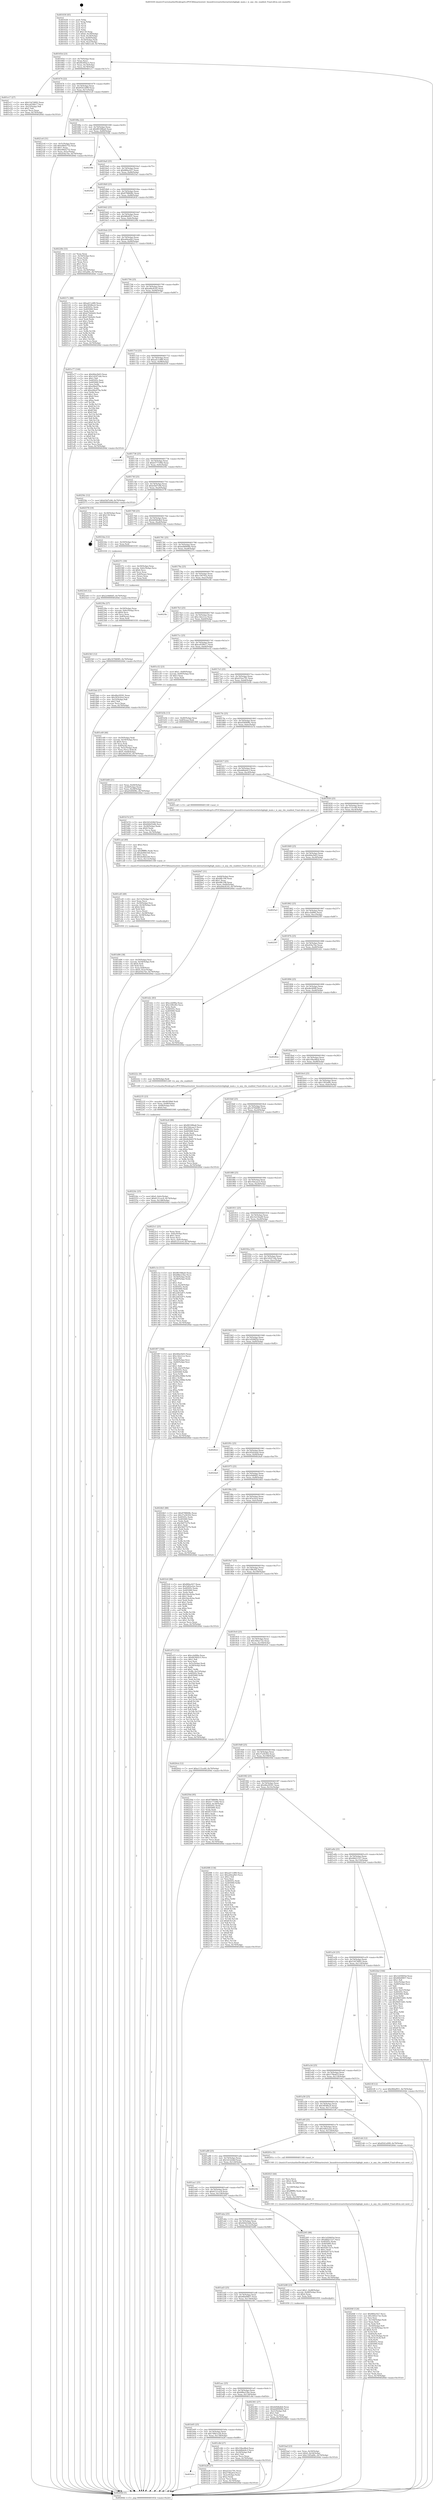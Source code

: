 digraph "0x401630" {
  label = "0x401630 (/mnt/c/Users/mathe/Desktop/tcc/POCII/binaries/extr_linuxdriversnetethernetinteligbigb_main.c_is_any_cbs_enabled_Final-ollvm.out::main(0))"
  labelloc = "t"
  node[shape=record]

  Entry [label="",width=0.3,height=0.3,shape=circle,fillcolor=black,style=filled]
  "0x40165d" [label="{
     0x40165d [23]\l
     | [instrs]\l
     &nbsp;&nbsp;0x40165d \<+3\>: mov -0x70(%rbp),%eax\l
     &nbsp;&nbsp;0x401660 \<+2\>: mov %eax,%ecx\l
     &nbsp;&nbsp;0x401662 \<+6\>: sub $0x843002c5,%ecx\l
     &nbsp;&nbsp;0x401668 \<+3\>: mov %eax,-0x74(%rbp)\l
     &nbsp;&nbsp;0x40166b \<+3\>: mov %ecx,-0x78(%rbp)\l
     &nbsp;&nbsp;0x40166e \<+6\>: je 0000000000401e17 \<main+0x7e7\>\l
  }"]
  "0x401e17" [label="{
     0x401e17 [27]\l
     | [instrs]\l
     &nbsp;&nbsp;0x401e17 \<+5\>: mov $0x53d74892,%eax\l
     &nbsp;&nbsp;0x401e1c \<+5\>: mov $0xca039b17,%ecx\l
     &nbsp;&nbsp;0x401e21 \<+3\>: mov -0x23(%rbp),%dl\l
     &nbsp;&nbsp;0x401e24 \<+3\>: test $0x1,%dl\l
     &nbsp;&nbsp;0x401e27 \<+3\>: cmovne %ecx,%eax\l
     &nbsp;&nbsp;0x401e2a \<+3\>: mov %eax,-0x70(%rbp)\l
     &nbsp;&nbsp;0x401e2d \<+5\>: jmp 000000000040264d \<main+0x101d\>\l
  }"]
  "0x401674" [label="{
     0x401674 [22]\l
     | [instrs]\l
     &nbsp;&nbsp;0x401674 \<+5\>: jmp 0000000000401679 \<main+0x49\>\l
     &nbsp;&nbsp;0x401679 \<+3\>: mov -0x74(%rbp),%eax\l
     &nbsp;&nbsp;0x40167c \<+5\>: sub $0x8541e099,%eax\l
     &nbsp;&nbsp;0x401681 \<+3\>: mov %eax,-0x7c(%rbp)\l
     &nbsp;&nbsp;0x401684 \<+6\>: je 00000000004021e0 \<main+0xbb0\>\l
  }"]
  Exit [label="",width=0.3,height=0.3,shape=circle,fillcolor=black,style=filled,peripheries=2]
  "0x4021e0" [label="{
     0x4021e0 [31]\l
     | [instrs]\l
     &nbsp;&nbsp;0x4021e0 \<+3\>: mov -0x5c(%rbp),%eax\l
     &nbsp;&nbsp;0x4021e3 \<+5\>: add $0xe66d2752,%eax\l
     &nbsp;&nbsp;0x4021e8 \<+3\>: add $0x1,%eax\l
     &nbsp;&nbsp;0x4021eb \<+5\>: sub $0xe66d2752,%eax\l
     &nbsp;&nbsp;0x4021f0 \<+3\>: mov %eax,-0x5c(%rbp)\l
     &nbsp;&nbsp;0x4021f3 \<+7\>: movl $0xd54a7be,-0x70(%rbp)\l
     &nbsp;&nbsp;0x4021fa \<+5\>: jmp 000000000040264d \<main+0x101d\>\l
  }"]
  "0x40168a" [label="{
     0x40168a [22]\l
     | [instrs]\l
     &nbsp;&nbsp;0x40168a \<+5\>: jmp 000000000040168f \<main+0x5f\>\l
     &nbsp;&nbsp;0x40168f \<+3\>: mov -0x74(%rbp),%eax\l
     &nbsp;&nbsp;0x401692 \<+5\>: sub $0x86168ba6,%eax\l
     &nbsp;&nbsp;0x401697 \<+3\>: mov %eax,-0x80(%rbp)\l
     &nbsp;&nbsp;0x40169a \<+6\>: je 000000000040258b \<main+0xf5b\>\l
  }"]
  "0x4023e6" [label="{
     0x4023e6 [12]\l
     | [instrs]\l
     &nbsp;&nbsp;0x4023e6 \<+7\>: movl $0x2e9d6fd5,-0x70(%rbp)\l
     &nbsp;&nbsp;0x4023ed \<+5\>: jmp 000000000040264d \<main+0x101d\>\l
  }"]
  "0x40258b" [label="{
     0x40258b\l
  }", style=dashed]
  "0x4016a0" [label="{
     0x4016a0 [25]\l
     | [instrs]\l
     &nbsp;&nbsp;0x4016a0 \<+5\>: jmp 00000000004016a5 \<main+0x75\>\l
     &nbsp;&nbsp;0x4016a5 \<+3\>: mov -0x74(%rbp),%eax\l
     &nbsp;&nbsp;0x4016a8 \<+5\>: sub $0x86fac027,%eax\l
     &nbsp;&nbsp;0x4016ad \<+6\>: mov %eax,-0x84(%rbp)\l
     &nbsp;&nbsp;0x4016b3 \<+6\>: je 00000000004025af \<main+0xf7f\>\l
  }"]
  "0x4023b5" [label="{
     0x4023b5 [12]\l
     | [instrs]\l
     &nbsp;&nbsp;0x4023b5 \<+7\>: movl $0x16784085,-0x70(%rbp)\l
     &nbsp;&nbsp;0x4023bc \<+5\>: jmp 000000000040264d \<main+0x101d\>\l
  }"]
  "0x4025af" [label="{
     0x4025af\l
  }", style=dashed]
  "0x4016b9" [label="{
     0x4016b9 [25]\l
     | [instrs]\l
     &nbsp;&nbsp;0x4016b9 \<+5\>: jmp 00000000004016be \<main+0x8e\>\l
     &nbsp;&nbsp;0x4016be \<+3\>: mov -0x74(%rbp),%eax\l
     &nbsp;&nbsp;0x4016c1 \<+5\>: sub $0x8798608c,%eax\l
     &nbsp;&nbsp;0x4016c6 \<+6\>: mov %eax,-0x88(%rbp)\l
     &nbsp;&nbsp;0x4016cc \<+6\>: je 000000000040263f \<main+0x100f\>\l
  }"]
  "0x40239a" [label="{
     0x40239a [27]\l
     | [instrs]\l
     &nbsp;&nbsp;0x40239a \<+4\>: mov -0x50(%rbp),%rax\l
     &nbsp;&nbsp;0x40239e \<+4\>: movslq -0x6c(%rbp),%rcx\l
     &nbsp;&nbsp;0x4023a2 \<+4\>: shl $0x4,%rcx\l
     &nbsp;&nbsp;0x4023a6 \<+3\>: add %rcx,%rax\l
     &nbsp;&nbsp;0x4023a9 \<+4\>: mov 0x8(%rax),%rax\l
     &nbsp;&nbsp;0x4023ad \<+3\>: mov %rax,%rdi\l
     &nbsp;&nbsp;0x4023b0 \<+5\>: call 0000000000401030 \<free@plt\>\l
     | [calls]\l
     &nbsp;&nbsp;0x401030 \{1\} (unknown)\l
  }"]
  "0x40263f" [label="{
     0x40263f\l
  }", style=dashed]
  "0x4016d2" [label="{
     0x4016d2 [25]\l
     | [instrs]\l
     &nbsp;&nbsp;0x4016d2 \<+5\>: jmp 00000000004016d7 \<main+0xa7\>\l
     &nbsp;&nbsp;0x4016d7 \<+3\>: mov -0x74(%rbp),%eax\l
     &nbsp;&nbsp;0x4016da \<+5\>: sub $0x96faf951,%eax\l
     &nbsp;&nbsp;0x4016df \<+6\>: mov %eax,-0x8c(%rbp)\l
     &nbsp;&nbsp;0x4016e5 \<+6\>: je 000000000040220b \<main+0xbdb\>\l
  }"]
  "0x40224c" [label="{
     0x40224c [25]\l
     | [instrs]\l
     &nbsp;&nbsp;0x40224c \<+7\>: movl $0x0,-0x6c(%rbp)\l
     &nbsp;&nbsp;0x402253 \<+7\>: movl $0x6121cec9,-0x70(%rbp)\l
     &nbsp;&nbsp;0x40225a \<+6\>: mov %eax,-0x148(%rbp)\l
     &nbsp;&nbsp;0x402260 \<+5\>: jmp 000000000040264d \<main+0x101d\>\l
  }"]
  "0x40220b" [label="{
     0x40220b [33]\l
     | [instrs]\l
     &nbsp;&nbsp;0x40220b \<+2\>: xor %eax,%eax\l
     &nbsp;&nbsp;0x40220d \<+3\>: mov -0x54(%rbp),%ecx\l
     &nbsp;&nbsp;0x402210 \<+2\>: mov %eax,%edx\l
     &nbsp;&nbsp;0x402212 \<+2\>: sub %ecx,%edx\l
     &nbsp;&nbsp;0x402214 \<+2\>: mov %eax,%ecx\l
     &nbsp;&nbsp;0x402216 \<+3\>: sub $0x1,%ecx\l
     &nbsp;&nbsp;0x402219 \<+2\>: add %ecx,%edx\l
     &nbsp;&nbsp;0x40221b \<+2\>: sub %edx,%eax\l
     &nbsp;&nbsp;0x40221d \<+3\>: mov %eax,-0x54(%rbp)\l
     &nbsp;&nbsp;0x402220 \<+7\>: movl $0x1305a68c,-0x70(%rbp)\l
     &nbsp;&nbsp;0x402227 \<+5\>: jmp 000000000040264d \<main+0x101d\>\l
  }"]
  "0x4016eb" [label="{
     0x4016eb [25]\l
     | [instrs]\l
     &nbsp;&nbsp;0x4016eb \<+5\>: jmp 00000000004016f0 \<main+0xc0\>\l
     &nbsp;&nbsp;0x4016f0 \<+3\>: mov -0x74(%rbp),%eax\l
     &nbsp;&nbsp;0x4016f3 \<+5\>: sub $0xa44ea0b3,%eax\l
     &nbsp;&nbsp;0x4016f8 \<+6\>: mov %eax,-0x90(%rbp)\l
     &nbsp;&nbsp;0x4016fe \<+6\>: je 000000000040217c \<main+0xb4c\>\l
  }"]
  "0x402235" [label="{
     0x402235 [23]\l
     | [instrs]\l
     &nbsp;&nbsp;0x402235 \<+10\>: movabs $0x4030b6,%rdi\l
     &nbsp;&nbsp;0x40223f \<+3\>: mov %eax,-0x68(%rbp)\l
     &nbsp;&nbsp;0x402242 \<+3\>: mov -0x68(%rbp),%esi\l
     &nbsp;&nbsp;0x402245 \<+2\>: mov $0x0,%al\l
     &nbsp;&nbsp;0x402247 \<+5\>: call 0000000000401040 \<printf@plt\>\l
     | [calls]\l
     &nbsp;&nbsp;0x401040 \{1\} (unknown)\l
  }"]
  "0x40217c" [label="{
     0x40217c [88]\l
     | [instrs]\l
     &nbsp;&nbsp;0x40217c \<+5\>: mov $0xad11e8f0,%eax\l
     &nbsp;&nbsp;0x402181 \<+5\>: mov $0x585f8ec6,%ecx\l
     &nbsp;&nbsp;0x402186 \<+7\>: mov 0x40505c,%edx\l
     &nbsp;&nbsp;0x40218d \<+7\>: mov 0x405060,%esi\l
     &nbsp;&nbsp;0x402194 \<+2\>: mov %edx,%edi\l
     &nbsp;&nbsp;0x402196 \<+6\>: add $0xb72b9e62,%edi\l
     &nbsp;&nbsp;0x40219c \<+3\>: sub $0x1,%edi\l
     &nbsp;&nbsp;0x40219f \<+6\>: sub $0xb72b9e62,%edi\l
     &nbsp;&nbsp;0x4021a5 \<+3\>: imul %edi,%edx\l
     &nbsp;&nbsp;0x4021a8 \<+3\>: and $0x1,%edx\l
     &nbsp;&nbsp;0x4021ab \<+3\>: cmp $0x0,%edx\l
     &nbsp;&nbsp;0x4021ae \<+4\>: sete %r8b\l
     &nbsp;&nbsp;0x4021b2 \<+3\>: cmp $0xa,%esi\l
     &nbsp;&nbsp;0x4021b5 \<+4\>: setl %r9b\l
     &nbsp;&nbsp;0x4021b9 \<+3\>: mov %r8b,%r10b\l
     &nbsp;&nbsp;0x4021bc \<+3\>: and %r9b,%r10b\l
     &nbsp;&nbsp;0x4021bf \<+3\>: xor %r9b,%r8b\l
     &nbsp;&nbsp;0x4021c2 \<+3\>: or %r8b,%r10b\l
     &nbsp;&nbsp;0x4021c5 \<+4\>: test $0x1,%r10b\l
     &nbsp;&nbsp;0x4021c9 \<+3\>: cmovne %ecx,%eax\l
     &nbsp;&nbsp;0x4021cc \<+3\>: mov %eax,-0x70(%rbp)\l
     &nbsp;&nbsp;0x4021cf \<+5\>: jmp 000000000040264d \<main+0x101d\>\l
  }"]
  "0x401704" [label="{
     0x401704 [25]\l
     | [instrs]\l
     &nbsp;&nbsp;0x401704 \<+5\>: jmp 0000000000401709 \<main+0xd9\>\l
     &nbsp;&nbsp;0x401709 \<+3\>: mov -0x74(%rbp),%eax\l
     &nbsp;&nbsp;0x40170c \<+5\>: sub $0xa9dc8145,%eax\l
     &nbsp;&nbsp;0x401711 \<+6\>: mov %eax,-0x94(%rbp)\l
     &nbsp;&nbsp;0x401717 \<+6\>: je 0000000000401e77 \<main+0x847\>\l
  }"]
  "0x40204f" [label="{
     0x40204f [124]\l
     | [instrs]\l
     &nbsp;&nbsp;0x40204f \<+5\>: mov $0x86fac027,%ecx\l
     &nbsp;&nbsp;0x402054 \<+5\>: mov $0x344ee72e,%edx\l
     &nbsp;&nbsp;0x402059 \<+2\>: xor %esi,%esi\l
     &nbsp;&nbsp;0x40205b \<+6\>: mov -0x144(%rbp),%edi\l
     &nbsp;&nbsp;0x402061 \<+3\>: imul %eax,%edi\l
     &nbsp;&nbsp;0x402064 \<+3\>: movslq %edi,%r8\l
     &nbsp;&nbsp;0x402067 \<+4\>: mov -0x50(%rbp),%r9\l
     &nbsp;&nbsp;0x40206b \<+4\>: movslq -0x54(%rbp),%r10\l
     &nbsp;&nbsp;0x40206f \<+4\>: shl $0x4,%r10\l
     &nbsp;&nbsp;0x402073 \<+3\>: add %r10,%r9\l
     &nbsp;&nbsp;0x402076 \<+4\>: mov 0x8(%r9),%r9\l
     &nbsp;&nbsp;0x40207a \<+4\>: movslq -0x5c(%rbp),%r10\l
     &nbsp;&nbsp;0x40207e \<+4\>: mov (%r9,%r10,8),%r9\l
     &nbsp;&nbsp;0x402082 \<+3\>: mov %r8,(%r9)\l
     &nbsp;&nbsp;0x402085 \<+7\>: mov 0x40505c,%eax\l
     &nbsp;&nbsp;0x40208c \<+7\>: mov 0x405060,%edi\l
     &nbsp;&nbsp;0x402093 \<+3\>: sub $0x1,%esi\l
     &nbsp;&nbsp;0x402096 \<+3\>: mov %eax,%r11d\l
     &nbsp;&nbsp;0x402099 \<+3\>: add %esi,%r11d\l
     &nbsp;&nbsp;0x40209c \<+4\>: imul %r11d,%eax\l
     &nbsp;&nbsp;0x4020a0 \<+3\>: and $0x1,%eax\l
     &nbsp;&nbsp;0x4020a3 \<+3\>: cmp $0x0,%eax\l
     &nbsp;&nbsp;0x4020a6 \<+3\>: sete %bl\l
     &nbsp;&nbsp;0x4020a9 \<+3\>: cmp $0xa,%edi\l
     &nbsp;&nbsp;0x4020ac \<+4\>: setl %r14b\l
     &nbsp;&nbsp;0x4020b0 \<+3\>: mov %bl,%r15b\l
     &nbsp;&nbsp;0x4020b3 \<+3\>: and %r14b,%r15b\l
     &nbsp;&nbsp;0x4020b6 \<+3\>: xor %r14b,%bl\l
     &nbsp;&nbsp;0x4020b9 \<+3\>: or %bl,%r15b\l
     &nbsp;&nbsp;0x4020bc \<+4\>: test $0x1,%r15b\l
     &nbsp;&nbsp;0x4020c0 \<+3\>: cmovne %edx,%ecx\l
     &nbsp;&nbsp;0x4020c3 \<+3\>: mov %ecx,-0x70(%rbp)\l
     &nbsp;&nbsp;0x4020c6 \<+5\>: jmp 000000000040264d \<main+0x101d\>\l
  }"]
  "0x401e77" [label="{
     0x401e77 [144]\l
     | [instrs]\l
     &nbsp;&nbsp;0x401e77 \<+5\>: mov $0xf44a5b03,%eax\l
     &nbsp;&nbsp;0x401e7c \<+5\>: mov $0x1d247cbb,%ecx\l
     &nbsp;&nbsp;0x401e81 \<+2\>: mov $0x1,%dl\l
     &nbsp;&nbsp;0x401e83 \<+7\>: mov 0x40505c,%esi\l
     &nbsp;&nbsp;0x401e8a \<+7\>: mov 0x405060,%edi\l
     &nbsp;&nbsp;0x401e91 \<+3\>: mov %esi,%r8d\l
     &nbsp;&nbsp;0x401e94 \<+7\>: sub $0xe06e079a,%r8d\l
     &nbsp;&nbsp;0x401e9b \<+4\>: sub $0x1,%r8d\l
     &nbsp;&nbsp;0x401e9f \<+7\>: add $0xe06e079a,%r8d\l
     &nbsp;&nbsp;0x401ea6 \<+4\>: imul %r8d,%esi\l
     &nbsp;&nbsp;0x401eaa \<+3\>: and $0x1,%esi\l
     &nbsp;&nbsp;0x401ead \<+3\>: cmp $0x0,%esi\l
     &nbsp;&nbsp;0x401eb0 \<+4\>: sete %r9b\l
     &nbsp;&nbsp;0x401eb4 \<+3\>: cmp $0xa,%edi\l
     &nbsp;&nbsp;0x401eb7 \<+4\>: setl %r10b\l
     &nbsp;&nbsp;0x401ebb \<+3\>: mov %r9b,%r11b\l
     &nbsp;&nbsp;0x401ebe \<+4\>: xor $0xff,%r11b\l
     &nbsp;&nbsp;0x401ec2 \<+3\>: mov %r10b,%bl\l
     &nbsp;&nbsp;0x401ec5 \<+3\>: xor $0xff,%bl\l
     &nbsp;&nbsp;0x401ec8 \<+3\>: xor $0x0,%dl\l
     &nbsp;&nbsp;0x401ecb \<+3\>: mov %r11b,%r14b\l
     &nbsp;&nbsp;0x401ece \<+4\>: and $0x0,%r14b\l
     &nbsp;&nbsp;0x401ed2 \<+3\>: and %dl,%r9b\l
     &nbsp;&nbsp;0x401ed5 \<+3\>: mov %bl,%r15b\l
     &nbsp;&nbsp;0x401ed8 \<+4\>: and $0x0,%r15b\l
     &nbsp;&nbsp;0x401edc \<+3\>: and %dl,%r10b\l
     &nbsp;&nbsp;0x401edf \<+3\>: or %r9b,%r14b\l
     &nbsp;&nbsp;0x401ee2 \<+3\>: or %r10b,%r15b\l
     &nbsp;&nbsp;0x401ee5 \<+3\>: xor %r15b,%r14b\l
     &nbsp;&nbsp;0x401ee8 \<+3\>: or %bl,%r11b\l
     &nbsp;&nbsp;0x401eeb \<+4\>: xor $0xff,%r11b\l
     &nbsp;&nbsp;0x401eef \<+3\>: or $0x0,%dl\l
     &nbsp;&nbsp;0x401ef2 \<+3\>: and %dl,%r11b\l
     &nbsp;&nbsp;0x401ef5 \<+3\>: or %r11b,%r14b\l
     &nbsp;&nbsp;0x401ef8 \<+4\>: test $0x1,%r14b\l
     &nbsp;&nbsp;0x401efc \<+3\>: cmovne %ecx,%eax\l
     &nbsp;&nbsp;0x401eff \<+3\>: mov %eax,-0x70(%rbp)\l
     &nbsp;&nbsp;0x401f02 \<+5\>: jmp 000000000040264d \<main+0x101d\>\l
  }"]
  "0x40171d" [label="{
     0x40171d [25]\l
     | [instrs]\l
     &nbsp;&nbsp;0x40171d \<+5\>: jmp 0000000000401722 \<main+0xf2\>\l
     &nbsp;&nbsp;0x401722 \<+3\>: mov -0x74(%rbp),%eax\l
     &nbsp;&nbsp;0x401725 \<+5\>: sub $0xad11e8f0,%eax\l
     &nbsp;&nbsp;0x40172a \<+6\>: mov %eax,-0x98(%rbp)\l
     &nbsp;&nbsp;0x401730 \<+6\>: je 0000000000402616 \<main+0xfe6\>\l
  }"]
  "0x402023" [label="{
     0x402023 [44]\l
     | [instrs]\l
     &nbsp;&nbsp;0x402023 \<+2\>: xor %ecx,%ecx\l
     &nbsp;&nbsp;0x402025 \<+5\>: mov $0x2,%edx\l
     &nbsp;&nbsp;0x40202a \<+6\>: mov %edx,-0x140(%rbp)\l
     &nbsp;&nbsp;0x402030 \<+1\>: cltd\l
     &nbsp;&nbsp;0x402031 \<+6\>: mov -0x140(%rbp),%esi\l
     &nbsp;&nbsp;0x402037 \<+2\>: idiv %esi\l
     &nbsp;&nbsp;0x402039 \<+6\>: imul $0xfffffffe,%edx,%edx\l
     &nbsp;&nbsp;0x40203f \<+3\>: sub $0x1,%ecx\l
     &nbsp;&nbsp;0x402042 \<+2\>: sub %ecx,%edx\l
     &nbsp;&nbsp;0x402044 \<+6\>: mov %edx,-0x144(%rbp)\l
     &nbsp;&nbsp;0x40204a \<+5\>: call 0000000000401160 \<next_i\>\l
     | [calls]\l
     &nbsp;&nbsp;0x401160 \{1\} (/mnt/c/Users/mathe/Desktop/tcc/POCII/binaries/extr_linuxdriversnetethernetinteligbigb_main.c_is_any_cbs_enabled_Final-ollvm.out::next_i)\l
  }"]
  "0x402616" [label="{
     0x402616\l
  }", style=dashed]
  "0x401736" [label="{
     0x401736 [25]\l
     | [instrs]\l
     &nbsp;&nbsp;0x401736 \<+5\>: jmp 000000000040173b \<main+0x10b\>\l
     &nbsp;&nbsp;0x40173b \<+3\>: mov -0x74(%rbp),%eax\l
     &nbsp;&nbsp;0x40173e \<+5\>: sub $0xb577106b,%eax\l
     &nbsp;&nbsp;0x401743 \<+6\>: mov %eax,-0x9c(%rbp)\l
     &nbsp;&nbsp;0x401749 \<+6\>: je 000000000040256c \<main+0xf3c\>\l
  }"]
  "0x401e49" [label="{
     0x401e49 [46]\l
     | [instrs]\l
     &nbsp;&nbsp;0x401e49 \<+4\>: mov -0x50(%rbp),%rdi\l
     &nbsp;&nbsp;0x401e4d \<+4\>: movslq -0x54(%rbp),%rcx\l
     &nbsp;&nbsp;0x401e51 \<+4\>: shl $0x4,%rcx\l
     &nbsp;&nbsp;0x401e55 \<+3\>: add %rcx,%rdi\l
     &nbsp;&nbsp;0x401e58 \<+4\>: mov 0x8(%rdi),%rcx\l
     &nbsp;&nbsp;0x401e5c \<+4\>: movslq -0x5c(%rbp),%rdi\l
     &nbsp;&nbsp;0x401e60 \<+4\>: mov %rax,(%rcx,%rdi,8)\l
     &nbsp;&nbsp;0x401e64 \<+7\>: movl $0x0,-0x64(%rbp)\l
     &nbsp;&nbsp;0x401e6b \<+7\>: movl $0xa9dc8145,-0x70(%rbp)\l
     &nbsp;&nbsp;0x401e72 \<+5\>: jmp 000000000040264d \<main+0x101d\>\l
  }"]
  "0x40256c" [label="{
     0x40256c [12]\l
     | [instrs]\l
     &nbsp;&nbsp;0x40256c \<+7\>: movl $0xb5bf7e94,-0x70(%rbp)\l
     &nbsp;&nbsp;0x402573 \<+5\>: jmp 000000000040264d \<main+0x101d\>\l
  }"]
  "0x40174f" [label="{
     0x40174f [25]\l
     | [instrs]\l
     &nbsp;&nbsp;0x40174f \<+5\>: jmp 0000000000401754 \<main+0x124\>\l
     &nbsp;&nbsp;0x401754 \<+3\>: mov -0x74(%rbp),%eax\l
     &nbsp;&nbsp;0x401757 \<+5\>: sub $0xb5bf7e94,%eax\l
     &nbsp;&nbsp;0x40175c \<+6\>: mov %eax,-0xa0(%rbp)\l
     &nbsp;&nbsp;0x401762 \<+6\>: je 0000000000402578 \<main+0xf48\>\l
  }"]
  "0x401d06" [label="{
     0x401d06 [38]\l
     | [instrs]\l
     &nbsp;&nbsp;0x401d06 \<+4\>: mov -0x50(%rbp),%rsi\l
     &nbsp;&nbsp;0x401d0a \<+4\>: movslq -0x54(%rbp),%rdi\l
     &nbsp;&nbsp;0x401d0e \<+4\>: shl $0x4,%rdi\l
     &nbsp;&nbsp;0x401d12 \<+3\>: add %rdi,%rsi\l
     &nbsp;&nbsp;0x401d15 \<+4\>: mov %rax,0x8(%rsi)\l
     &nbsp;&nbsp;0x401d19 \<+7\>: movl $0x0,-0x5c(%rbp)\l
     &nbsp;&nbsp;0x401d20 \<+7\>: movl $0xd54a7be,-0x70(%rbp)\l
     &nbsp;&nbsp;0x401d27 \<+5\>: jmp 000000000040264d \<main+0x101d\>\l
  }"]
  "0x402578" [label="{
     0x402578 [19]\l
     | [instrs]\l
     &nbsp;&nbsp;0x402578 \<+3\>: mov -0x30(%rbp),%eax\l
     &nbsp;&nbsp;0x40257b \<+7\>: add $0x130,%rsp\l
     &nbsp;&nbsp;0x402582 \<+1\>: pop %rbx\l
     &nbsp;&nbsp;0x402583 \<+2\>: pop %r12\l
     &nbsp;&nbsp;0x402585 \<+2\>: pop %r14\l
     &nbsp;&nbsp;0x402587 \<+2\>: pop %r15\l
     &nbsp;&nbsp;0x402589 \<+1\>: pop %rbp\l
     &nbsp;&nbsp;0x40258a \<+1\>: ret\l
  }"]
  "0x401768" [label="{
     0x401768 [25]\l
     | [instrs]\l
     &nbsp;&nbsp;0x401768 \<+5\>: jmp 000000000040176d \<main+0x13d\>\l
     &nbsp;&nbsp;0x40176d \<+3\>: mov -0x74(%rbp),%eax\l
     &nbsp;&nbsp;0x401770 \<+5\>: sub $0xbb9dbdb4,%eax\l
     &nbsp;&nbsp;0x401775 \<+6\>: mov %eax,-0xa4(%rbp)\l
     &nbsp;&nbsp;0x40177b \<+6\>: je 00000000004023da \<main+0xdaa\>\l
  }"]
  "0x401cd5" [label="{
     0x401cd5 [49]\l
     | [instrs]\l
     &nbsp;&nbsp;0x401cd5 \<+6\>: mov -0x13c(%rbp),%ecx\l
     &nbsp;&nbsp;0x401cdb \<+3\>: imul %eax,%ecx\l
     &nbsp;&nbsp;0x401cde \<+4\>: mov -0x50(%rbp),%rsi\l
     &nbsp;&nbsp;0x401ce2 \<+4\>: movslq -0x54(%rbp),%rdi\l
     &nbsp;&nbsp;0x401ce6 \<+4\>: shl $0x4,%rdi\l
     &nbsp;&nbsp;0x401cea \<+3\>: add %rdi,%rsi\l
     &nbsp;&nbsp;0x401ced \<+2\>: mov %ecx,(%rsi)\l
     &nbsp;&nbsp;0x401cef \<+7\>: movl $0x1,-0x58(%rbp)\l
     &nbsp;&nbsp;0x401cf6 \<+4\>: movslq -0x58(%rbp),%rsi\l
     &nbsp;&nbsp;0x401cfa \<+4\>: shl $0x3,%rsi\l
     &nbsp;&nbsp;0x401cfe \<+3\>: mov %rsi,%rdi\l
     &nbsp;&nbsp;0x401d01 \<+5\>: call 0000000000401050 \<malloc@plt\>\l
     | [calls]\l
     &nbsp;&nbsp;0x401050 \{1\} (unknown)\l
  }"]
  "0x4023da" [label="{
     0x4023da [12]\l
     | [instrs]\l
     &nbsp;&nbsp;0x4023da \<+4\>: mov -0x50(%rbp),%rax\l
     &nbsp;&nbsp;0x4023de \<+3\>: mov %rax,%rdi\l
     &nbsp;&nbsp;0x4023e1 \<+5\>: call 0000000000401030 \<free@plt\>\l
     | [calls]\l
     &nbsp;&nbsp;0x401030 \{1\} (unknown)\l
  }"]
  "0x401781" [label="{
     0x401781 [25]\l
     | [instrs]\l
     &nbsp;&nbsp;0x401781 \<+5\>: jmp 0000000000401786 \<main+0x156\>\l
     &nbsp;&nbsp;0x401786 \<+3\>: mov -0x74(%rbp),%eax\l
     &nbsp;&nbsp;0x401789 \<+5\>: sub $0xbd48406b,%eax\l
     &nbsp;&nbsp;0x40178e \<+6\>: mov %eax,-0xa8(%rbp)\l
     &nbsp;&nbsp;0x401794 \<+6\>: je 000000000040237c \<main+0xd4c\>\l
  }"]
  "0x401cad" [label="{
     0x401cad [40]\l
     | [instrs]\l
     &nbsp;&nbsp;0x401cad \<+5\>: mov $0x2,%ecx\l
     &nbsp;&nbsp;0x401cb2 \<+1\>: cltd\l
     &nbsp;&nbsp;0x401cb3 \<+2\>: idiv %ecx\l
     &nbsp;&nbsp;0x401cb5 \<+6\>: imul $0xfffffffe,%edx,%ecx\l
     &nbsp;&nbsp;0x401cbb \<+6\>: sub $0xde0bb1b6,%ecx\l
     &nbsp;&nbsp;0x401cc1 \<+3\>: add $0x1,%ecx\l
     &nbsp;&nbsp;0x401cc4 \<+6\>: add $0xde0bb1b6,%ecx\l
     &nbsp;&nbsp;0x401cca \<+6\>: mov %ecx,-0x13c(%rbp)\l
     &nbsp;&nbsp;0x401cd0 \<+5\>: call 0000000000401160 \<next_i\>\l
     | [calls]\l
     &nbsp;&nbsp;0x401160 \{1\} (/mnt/c/Users/mathe/Desktop/tcc/POCII/binaries/extr_linuxdriversnetethernetinteligbigb_main.c_is_any_cbs_enabled_Final-ollvm.out::next_i)\l
  }"]
  "0x40237c" [label="{
     0x40237c [30]\l
     | [instrs]\l
     &nbsp;&nbsp;0x40237c \<+4\>: mov -0x50(%rbp),%rax\l
     &nbsp;&nbsp;0x402380 \<+4\>: movslq -0x6c(%rbp),%rcx\l
     &nbsp;&nbsp;0x402384 \<+4\>: shl $0x4,%rcx\l
     &nbsp;&nbsp;0x402388 \<+3\>: add %rcx,%rax\l
     &nbsp;&nbsp;0x40238b \<+4\>: mov 0x8(%rax),%rax\l
     &nbsp;&nbsp;0x40238f \<+3\>: mov (%rax),%rax\l
     &nbsp;&nbsp;0x402392 \<+3\>: mov %rax,%rdi\l
     &nbsp;&nbsp;0x402395 \<+5\>: call 0000000000401030 \<free@plt\>\l
     | [calls]\l
     &nbsp;&nbsp;0x401030 \{1\} (unknown)\l
  }"]
  "0x40179a" [label="{
     0x40179a [25]\l
     | [instrs]\l
     &nbsp;&nbsp;0x40179a \<+5\>: jmp 000000000040179f \<main+0x16f\>\l
     &nbsp;&nbsp;0x40179f \<+3\>: mov -0x74(%rbp),%eax\l
     &nbsp;&nbsp;0x4017a2 \<+5\>: sub $0xc1f9792a,%eax\l
     &nbsp;&nbsp;0x4017a7 \<+6\>: mov %eax,-0xac(%rbp)\l
     &nbsp;&nbsp;0x4017ad \<+6\>: je 00000000004023fe \<main+0xdce\>\l
  }"]
  "0x401baf" [label="{
     0x401baf [23]\l
     | [instrs]\l
     &nbsp;&nbsp;0x401baf \<+4\>: mov %rax,-0x50(%rbp)\l
     &nbsp;&nbsp;0x401bb3 \<+7\>: movl $0x0,-0x54(%rbp)\l
     &nbsp;&nbsp;0x401bba \<+7\>: movl $0x1305a68c,-0x70(%rbp)\l
     &nbsp;&nbsp;0x401bc1 \<+5\>: jmp 000000000040264d \<main+0x101d\>\l
  }"]
  "0x4023fe" [label="{
     0x4023fe\l
  }", style=dashed]
  "0x4017b3" [label="{
     0x4017b3 [25]\l
     | [instrs]\l
     &nbsp;&nbsp;0x4017b3 \<+5\>: jmp 00000000004017b8 \<main+0x188\>\l
     &nbsp;&nbsp;0x4017b8 \<+3\>: mov -0x74(%rbp),%eax\l
     &nbsp;&nbsp;0x4017bb \<+5\>: sub $0xc3dce1ce,%eax\l
     &nbsp;&nbsp;0x4017c0 \<+6\>: mov %eax,-0xb0(%rbp)\l
     &nbsp;&nbsp;0x4017c6 \<+6\>: je 0000000000401fab \<main+0x97b\>\l
  }"]
  "0x401b68" [label="{
     0x401b68 [21]\l
     | [instrs]\l
     &nbsp;&nbsp;0x401b68 \<+3\>: mov %eax,-0x44(%rbp)\l
     &nbsp;&nbsp;0x401b6b \<+3\>: mov -0x44(%rbp),%eax\l
     &nbsp;&nbsp;0x401b6e \<+3\>: mov %eax,-0x28(%rbp)\l
     &nbsp;&nbsp;0x401b71 \<+7\>: movl $0xd549498c,-0x70(%rbp)\l
     &nbsp;&nbsp;0x401b78 \<+5\>: jmp 000000000040264d \<main+0x101d\>\l
  }"]
  "0x401fab" [label="{
     0x401fab [27]\l
     | [instrs]\l
     &nbsp;&nbsp;0x401fab \<+5\>: mov $0x48a29591,%eax\l
     &nbsp;&nbsp;0x401fb0 \<+5\>: mov $0x303e5fc4,%ecx\l
     &nbsp;&nbsp;0x401fb5 \<+3\>: mov -0x22(%rbp),%dl\l
     &nbsp;&nbsp;0x401fb8 \<+3\>: test $0x1,%dl\l
     &nbsp;&nbsp;0x401fbb \<+3\>: cmovne %ecx,%eax\l
     &nbsp;&nbsp;0x401fbe \<+3\>: mov %eax,-0x70(%rbp)\l
     &nbsp;&nbsp;0x401fc1 \<+5\>: jmp 000000000040264d \<main+0x101d\>\l
  }"]
  "0x4017cc" [label="{
     0x4017cc [25]\l
     | [instrs]\l
     &nbsp;&nbsp;0x4017cc \<+5\>: jmp 00000000004017d1 \<main+0x1a1\>\l
     &nbsp;&nbsp;0x4017d1 \<+3\>: mov -0x74(%rbp),%eax\l
     &nbsp;&nbsp;0x4017d4 \<+5\>: sub $0xca039b17,%eax\l
     &nbsp;&nbsp;0x4017d9 \<+6\>: mov %eax,-0xb4(%rbp)\l
     &nbsp;&nbsp;0x4017df \<+6\>: je 0000000000401e32 \<main+0x802\>\l
  }"]
  "0x401630" [label="{
     0x401630 [45]\l
     | [instrs]\l
     &nbsp;&nbsp;0x401630 \<+1\>: push %rbp\l
     &nbsp;&nbsp;0x401631 \<+3\>: mov %rsp,%rbp\l
     &nbsp;&nbsp;0x401634 \<+2\>: push %r15\l
     &nbsp;&nbsp;0x401636 \<+2\>: push %r14\l
     &nbsp;&nbsp;0x401638 \<+2\>: push %r12\l
     &nbsp;&nbsp;0x40163a \<+1\>: push %rbx\l
     &nbsp;&nbsp;0x40163b \<+7\>: sub $0x130,%rsp\l
     &nbsp;&nbsp;0x401642 \<+7\>: movl $0x0,-0x30(%rbp)\l
     &nbsp;&nbsp;0x401649 \<+3\>: mov %edi,-0x34(%rbp)\l
     &nbsp;&nbsp;0x40164c \<+4\>: mov %rsi,-0x40(%rbp)\l
     &nbsp;&nbsp;0x401650 \<+3\>: mov -0x34(%rbp),%edi\l
     &nbsp;&nbsp;0x401653 \<+3\>: mov %edi,-0x2c(%rbp)\l
     &nbsp;&nbsp;0x401656 \<+7\>: movl $0x7d6b1e26,-0x70(%rbp)\l
  }"]
  "0x401e32" [label="{
     0x401e32 [23]\l
     | [instrs]\l
     &nbsp;&nbsp;0x401e32 \<+7\>: movl $0x1,-0x60(%rbp)\l
     &nbsp;&nbsp;0x401e39 \<+4\>: movslq -0x60(%rbp),%rax\l
     &nbsp;&nbsp;0x401e3d \<+4\>: shl $0x3,%rax\l
     &nbsp;&nbsp;0x401e41 \<+3\>: mov %rax,%rdi\l
     &nbsp;&nbsp;0x401e44 \<+5\>: call 0000000000401050 \<malloc@plt\>\l
     | [calls]\l
     &nbsp;&nbsp;0x401050 \{1\} (unknown)\l
  }"]
  "0x4017e5" [label="{
     0x4017e5 [25]\l
     | [instrs]\l
     &nbsp;&nbsp;0x4017e5 \<+5\>: jmp 00000000004017ea \<main+0x1ba\>\l
     &nbsp;&nbsp;0x4017ea \<+3\>: mov -0x74(%rbp),%eax\l
     &nbsp;&nbsp;0x4017ed \<+5\>: sub $0xd33ee791,%eax\l
     &nbsp;&nbsp;0x4017f2 \<+6\>: mov %eax,-0xb8(%rbp)\l
     &nbsp;&nbsp;0x4017f8 \<+6\>: je 0000000000401b5b \<main+0x52b\>\l
  }"]
  "0x40264d" [label="{
     0x40264d [5]\l
     | [instrs]\l
     &nbsp;&nbsp;0x40264d \<+5\>: jmp 000000000040165d \<main+0x2d\>\l
  }"]
  "0x401b5b" [label="{
     0x401b5b [13]\l
     | [instrs]\l
     &nbsp;&nbsp;0x401b5b \<+4\>: mov -0x40(%rbp),%rax\l
     &nbsp;&nbsp;0x401b5f \<+4\>: mov 0x8(%rax),%rdi\l
     &nbsp;&nbsp;0x401b63 \<+5\>: call 0000000000401060 \<atoi@plt\>\l
     | [calls]\l
     &nbsp;&nbsp;0x401060 \{1\} (unknown)\l
  }"]
  "0x4017fe" [label="{
     0x4017fe [25]\l
     | [instrs]\l
     &nbsp;&nbsp;0x4017fe \<+5\>: jmp 0000000000401803 \<main+0x1d3\>\l
     &nbsp;&nbsp;0x401803 \<+3\>: mov -0x74(%rbp),%eax\l
     &nbsp;&nbsp;0x401806 \<+5\>: sub $0xd549498c,%eax\l
     &nbsp;&nbsp;0x40180b \<+6\>: mov %eax,-0xbc(%rbp)\l
     &nbsp;&nbsp;0x401811 \<+6\>: je 0000000000401b7d \<main+0x54d\>\l
  }"]
  "0x401b1e" [label="{
     0x401b1e\l
  }", style=dashed]
  "0x401b7d" [label="{
     0x401b7d [27]\l
     | [instrs]\l
     &nbsp;&nbsp;0x401b7d \<+5\>: mov $0x5d1d24bf,%eax\l
     &nbsp;&nbsp;0x401b82 \<+5\>: mov $0x644d1b4b,%ecx\l
     &nbsp;&nbsp;0x401b87 \<+3\>: mov -0x28(%rbp),%edx\l
     &nbsp;&nbsp;0x401b8a \<+3\>: cmp $0x0,%edx\l
     &nbsp;&nbsp;0x401b8d \<+3\>: cmove %ecx,%eax\l
     &nbsp;&nbsp;0x401b90 \<+3\>: mov %eax,-0x70(%rbp)\l
     &nbsp;&nbsp;0x401b93 \<+5\>: jmp 000000000040264d \<main+0x101d\>\l
  }"]
  "0x401817" [label="{
     0x401817 [25]\l
     | [instrs]\l
     &nbsp;&nbsp;0x401817 \<+5\>: jmp 000000000040181c \<main+0x1ec\>\l
     &nbsp;&nbsp;0x40181c \<+3\>: mov -0x74(%rbp),%eax\l
     &nbsp;&nbsp;0x40181f \<+5\>: sub $0xdd6de6c3,%eax\l
     &nbsp;&nbsp;0x401824 \<+6\>: mov %eax,-0xc0(%rbp)\l
     &nbsp;&nbsp;0x40182a \<+6\>: je 0000000000401ca8 \<main+0x678\>\l
  }"]
  "0x401b28" [label="{
     0x401b28 [27]\l
     | [instrs]\l
     &nbsp;&nbsp;0x401b28 \<+5\>: mov $0xd33ee791,%eax\l
     &nbsp;&nbsp;0x401b2d \<+5\>: mov $0x579ba61f,%ecx\l
     &nbsp;&nbsp;0x401b32 \<+3\>: mov -0x2c(%rbp),%edx\l
     &nbsp;&nbsp;0x401b35 \<+3\>: cmp $0x2,%edx\l
     &nbsp;&nbsp;0x401b38 \<+3\>: cmovne %ecx,%eax\l
     &nbsp;&nbsp;0x401b3b \<+3\>: mov %eax,-0x70(%rbp)\l
     &nbsp;&nbsp;0x401b3e \<+5\>: jmp 000000000040264d \<main+0x101d\>\l
  }"]
  "0x401ca8" [label="{
     0x401ca8 [5]\l
     | [instrs]\l
     &nbsp;&nbsp;0x401ca8 \<+5\>: call 0000000000401160 \<next_i\>\l
     | [calls]\l
     &nbsp;&nbsp;0x401160 \{1\} (/mnt/c/Users/mathe/Desktop/tcc/POCII/binaries/extr_linuxdriversnetethernetinteligbigb_main.c_is_any_cbs_enabled_Final-ollvm.out::next_i)\l
  }"]
  "0x401830" [label="{
     0x401830 [25]\l
     | [instrs]\l
     &nbsp;&nbsp;0x401830 \<+5\>: jmp 0000000000401835 \<main+0x205\>\l
     &nbsp;&nbsp;0x401835 \<+3\>: mov -0x74(%rbp),%eax\l
     &nbsp;&nbsp;0x401838 \<+5\>: sub $0xe115ce40,%eax\l
     &nbsp;&nbsp;0x40183d \<+6\>: mov %eax,-0xc4(%rbp)\l
     &nbsp;&nbsp;0x401843 \<+6\>: je 00000000004020d7 \<main+0xaa7\>\l
  }"]
  "0x401b05" [label="{
     0x401b05 [25]\l
     | [instrs]\l
     &nbsp;&nbsp;0x401b05 \<+5\>: jmp 0000000000401b0a \<main+0x4da\>\l
     &nbsp;&nbsp;0x401b0a \<+3\>: mov -0x74(%rbp),%eax\l
     &nbsp;&nbsp;0x401b0d \<+5\>: sub $0x7d6b1e26,%eax\l
     &nbsp;&nbsp;0x401b12 \<+6\>: mov %eax,-0x138(%rbp)\l
     &nbsp;&nbsp;0x401b18 \<+6\>: je 0000000000401b28 \<main+0x4f8\>\l
  }"]
  "0x4020d7" [label="{
     0x4020d7 [31]\l
     | [instrs]\l
     &nbsp;&nbsp;0x4020d7 \<+3\>: mov -0x64(%rbp),%eax\l
     &nbsp;&nbsp;0x4020da \<+5\>: sub $0x4ffc198,%eax\l
     &nbsp;&nbsp;0x4020df \<+3\>: add $0x1,%eax\l
     &nbsp;&nbsp;0x4020e2 \<+5\>: add $0x4ffc198,%eax\l
     &nbsp;&nbsp;0x4020e7 \<+3\>: mov %eax,-0x64(%rbp)\l
     &nbsp;&nbsp;0x4020ea \<+7\>: movl $0xa9dc8145,-0x70(%rbp)\l
     &nbsp;&nbsp;0x4020f1 \<+5\>: jmp 000000000040264d \<main+0x101d\>\l
  }"]
  "0x401849" [label="{
     0x401849 [25]\l
     | [instrs]\l
     &nbsp;&nbsp;0x401849 \<+5\>: jmp 000000000040184e \<main+0x21e\>\l
     &nbsp;&nbsp;0x40184e \<+3\>: mov -0x74(%rbp),%eax\l
     &nbsp;&nbsp;0x401851 \<+5\>: sub $0xf44a5b03,%eax\l
     &nbsp;&nbsp;0x401856 \<+6\>: mov %eax,-0xc8(%rbp)\l
     &nbsp;&nbsp;0x40185c \<+6\>: je 00000000004025a3 \<main+0xf73\>\l
  }"]
  "0x401c8d" [label="{
     0x401c8d [27]\l
     | [instrs]\l
     &nbsp;&nbsp;0x401c8d \<+5\>: mov $0x10bed8ed,%eax\l
     &nbsp;&nbsp;0x401c92 \<+5\>: mov $0xdd6de6c3,%ecx\l
     &nbsp;&nbsp;0x401c97 \<+3\>: mov -0x24(%rbp),%dl\l
     &nbsp;&nbsp;0x401c9a \<+3\>: test $0x1,%dl\l
     &nbsp;&nbsp;0x401c9d \<+3\>: cmovne %ecx,%eax\l
     &nbsp;&nbsp;0x401ca0 \<+3\>: mov %eax,-0x70(%rbp)\l
     &nbsp;&nbsp;0x401ca3 \<+5\>: jmp 000000000040264d \<main+0x101d\>\l
  }"]
  "0x4025a3" [label="{
     0x4025a3\l
  }", style=dashed]
  "0x401862" [label="{
     0x401862 [25]\l
     | [instrs]\l
     &nbsp;&nbsp;0x401862 \<+5\>: jmp 0000000000401867 \<main+0x237\>\l
     &nbsp;&nbsp;0x401867 \<+3\>: mov -0x74(%rbp),%eax\l
     &nbsp;&nbsp;0x40186a \<+5\>: sub $0xccb496a,%eax\l
     &nbsp;&nbsp;0x40186f \<+6\>: mov %eax,-0xcc(%rbp)\l
     &nbsp;&nbsp;0x401875 \<+6\>: je 0000000000402597 \<main+0xf67\>\l
  }"]
  "0x401aec" [label="{
     0x401aec [25]\l
     | [instrs]\l
     &nbsp;&nbsp;0x401aec \<+5\>: jmp 0000000000401af1 \<main+0x4c1\>\l
     &nbsp;&nbsp;0x401af1 \<+3\>: mov -0x74(%rbp),%eax\l
     &nbsp;&nbsp;0x401af4 \<+5\>: sub $0x68be23be,%eax\l
     &nbsp;&nbsp;0x401af9 \<+6\>: mov %eax,-0x134(%rbp)\l
     &nbsp;&nbsp;0x401aff \<+6\>: je 0000000000401c8d \<main+0x65d\>\l
  }"]
  "0x402597" [label="{
     0x402597\l
  }", style=dashed]
  "0x40187b" [label="{
     0x40187b [25]\l
     | [instrs]\l
     &nbsp;&nbsp;0x40187b \<+5\>: jmp 0000000000401880 \<main+0x250\>\l
     &nbsp;&nbsp;0x401880 \<+3\>: mov -0x74(%rbp),%eax\l
     &nbsp;&nbsp;0x401883 \<+5\>: sub $0xd54a7be,%eax\l
     &nbsp;&nbsp;0x401888 \<+6\>: mov %eax,-0xd0(%rbp)\l
     &nbsp;&nbsp;0x40188e \<+6\>: je 0000000000401d2c \<main+0x6fc\>\l
  }"]
  "0x402361" [label="{
     0x402361 [27]\l
     | [instrs]\l
     &nbsp;&nbsp;0x402361 \<+5\>: mov $0xbb9dbdb4,%eax\l
     &nbsp;&nbsp;0x402366 \<+5\>: mov $0xbd48406b,%ecx\l
     &nbsp;&nbsp;0x40236b \<+3\>: mov -0x21(%rbp),%dl\l
     &nbsp;&nbsp;0x40236e \<+3\>: test $0x1,%dl\l
     &nbsp;&nbsp;0x402371 \<+3\>: cmovne %ecx,%eax\l
     &nbsp;&nbsp;0x402374 \<+3\>: mov %eax,-0x70(%rbp)\l
     &nbsp;&nbsp;0x402377 \<+5\>: jmp 000000000040264d \<main+0x101d\>\l
  }"]
  "0x401d2c" [label="{
     0x401d2c [83]\l
     | [instrs]\l
     &nbsp;&nbsp;0x401d2c \<+5\>: mov $0xccb496a,%eax\l
     &nbsp;&nbsp;0x401d31 \<+5\>: mov $0x33f6cf02,%ecx\l
     &nbsp;&nbsp;0x401d36 \<+2\>: xor %edx,%edx\l
     &nbsp;&nbsp;0x401d38 \<+7\>: mov 0x40505c,%esi\l
     &nbsp;&nbsp;0x401d3f \<+7\>: mov 0x405060,%edi\l
     &nbsp;&nbsp;0x401d46 \<+3\>: sub $0x1,%edx\l
     &nbsp;&nbsp;0x401d49 \<+3\>: mov %esi,%r8d\l
     &nbsp;&nbsp;0x401d4c \<+3\>: add %edx,%r8d\l
     &nbsp;&nbsp;0x401d4f \<+4\>: imul %r8d,%esi\l
     &nbsp;&nbsp;0x401d53 \<+3\>: and $0x1,%esi\l
     &nbsp;&nbsp;0x401d56 \<+3\>: cmp $0x0,%esi\l
     &nbsp;&nbsp;0x401d59 \<+4\>: sete %r9b\l
     &nbsp;&nbsp;0x401d5d \<+3\>: cmp $0xa,%edi\l
     &nbsp;&nbsp;0x401d60 \<+4\>: setl %r10b\l
     &nbsp;&nbsp;0x401d64 \<+3\>: mov %r9b,%r11b\l
     &nbsp;&nbsp;0x401d67 \<+3\>: and %r10b,%r11b\l
     &nbsp;&nbsp;0x401d6a \<+3\>: xor %r10b,%r9b\l
     &nbsp;&nbsp;0x401d6d \<+3\>: or %r9b,%r11b\l
     &nbsp;&nbsp;0x401d70 \<+4\>: test $0x1,%r11b\l
     &nbsp;&nbsp;0x401d74 \<+3\>: cmovne %ecx,%eax\l
     &nbsp;&nbsp;0x401d77 \<+3\>: mov %eax,-0x70(%rbp)\l
     &nbsp;&nbsp;0x401d7a \<+5\>: jmp 000000000040264d \<main+0x101d\>\l
  }"]
  "0x401894" [label="{
     0x401894 [25]\l
     | [instrs]\l
     &nbsp;&nbsp;0x401894 \<+5\>: jmp 0000000000401899 \<main+0x269\>\l
     &nbsp;&nbsp;0x401899 \<+3\>: mov -0x74(%rbp),%eax\l
     &nbsp;&nbsp;0x40189c \<+5\>: sub $0xdbc6090,%eax\l
     &nbsp;&nbsp;0x4018a1 \<+6\>: mov %eax,-0xd4(%rbp)\l
     &nbsp;&nbsp;0x4018a7 \<+6\>: je 000000000040262e \<main+0xffe\>\l
  }"]
  "0x401ad3" [label="{
     0x401ad3 [25]\l
     | [instrs]\l
     &nbsp;&nbsp;0x401ad3 \<+5\>: jmp 0000000000401ad8 \<main+0x4a8\>\l
     &nbsp;&nbsp;0x401ad8 \<+3\>: mov -0x74(%rbp),%eax\l
     &nbsp;&nbsp;0x401adb \<+5\>: sub $0x66b49857,%eax\l
     &nbsp;&nbsp;0x401ae0 \<+6\>: mov %eax,-0x130(%rbp)\l
     &nbsp;&nbsp;0x401ae6 \<+6\>: je 0000000000402361 \<main+0xd31\>\l
  }"]
  "0x40262e" [label="{
     0x40262e\l
  }", style=dashed]
  "0x4018ad" [label="{
     0x4018ad [25]\l
     | [instrs]\l
     &nbsp;&nbsp;0x4018ad \<+5\>: jmp 00000000004018b2 \<main+0x282\>\l
     &nbsp;&nbsp;0x4018b2 \<+3\>: mov -0x74(%rbp),%eax\l
     &nbsp;&nbsp;0x4018b5 \<+5\>: sub $0x10bed8ed,%eax\l
     &nbsp;&nbsp;0x4018ba \<+6\>: mov %eax,-0xd8(%rbp)\l
     &nbsp;&nbsp;0x4018c0 \<+6\>: je 000000000040222c \<main+0xbfc\>\l
  }"]
  "0x401b98" [label="{
     0x401b98 [23]\l
     | [instrs]\l
     &nbsp;&nbsp;0x401b98 \<+7\>: movl $0x1,-0x48(%rbp)\l
     &nbsp;&nbsp;0x401b9f \<+4\>: movslq -0x48(%rbp),%rax\l
     &nbsp;&nbsp;0x401ba3 \<+4\>: shl $0x4,%rax\l
     &nbsp;&nbsp;0x401ba7 \<+3\>: mov %rax,%rdi\l
     &nbsp;&nbsp;0x401baa \<+5\>: call 0000000000401050 \<malloc@plt\>\l
     | [calls]\l
     &nbsp;&nbsp;0x401050 \{1\} (unknown)\l
  }"]
  "0x40222c" [label="{
     0x40222c [9]\l
     | [instrs]\l
     &nbsp;&nbsp;0x40222c \<+4\>: mov -0x50(%rbp),%rdi\l
     &nbsp;&nbsp;0x402230 \<+5\>: call 0000000000401240 \<is_any_cbs_enabled\>\l
     | [calls]\l
     &nbsp;&nbsp;0x401240 \{1\} (/mnt/c/Users/mathe/Desktop/tcc/POCII/binaries/extr_linuxdriversnetethernetinteligbigb_main.c_is_any_cbs_enabled_Final-ollvm.out::is_any_cbs_enabled)\l
  }"]
  "0x4018c6" [label="{
     0x4018c6 [25]\l
     | [instrs]\l
     &nbsp;&nbsp;0x4018c6 \<+5\>: jmp 00000000004018cb \<main+0x29b\>\l
     &nbsp;&nbsp;0x4018cb \<+3\>: mov -0x74(%rbp),%eax\l
     &nbsp;&nbsp;0x4018ce \<+5\>: sub $0x1305a68c,%eax\l
     &nbsp;&nbsp;0x4018d3 \<+6\>: mov %eax,-0xdc(%rbp)\l
     &nbsp;&nbsp;0x4018d9 \<+6\>: je 0000000000401bc6 \<main+0x596\>\l
  }"]
  "0x401aba" [label="{
     0x401aba [25]\l
     | [instrs]\l
     &nbsp;&nbsp;0x401aba \<+5\>: jmp 0000000000401abf \<main+0x48f\>\l
     &nbsp;&nbsp;0x401abf \<+3\>: mov -0x74(%rbp),%eax\l
     &nbsp;&nbsp;0x401ac2 \<+5\>: sub $0x644d1b4b,%eax\l
     &nbsp;&nbsp;0x401ac7 \<+6\>: mov %eax,-0x12c(%rbp)\l
     &nbsp;&nbsp;0x401acd \<+6\>: je 0000000000401b98 \<main+0x568\>\l
  }"]
  "0x401bc6" [label="{
     0x401bc6 [88]\l
     | [instrs]\l
     &nbsp;&nbsp;0x401bc6 \<+5\>: mov $0x86168ba6,%eax\l
     &nbsp;&nbsp;0x401bcb \<+5\>: mov $0x16dcaac5,%ecx\l
     &nbsp;&nbsp;0x401bd0 \<+7\>: mov 0x40505c,%edx\l
     &nbsp;&nbsp;0x401bd7 \<+7\>: mov 0x405060,%esi\l
     &nbsp;&nbsp;0x401bde \<+2\>: mov %edx,%edi\l
     &nbsp;&nbsp;0x401be0 \<+6\>: sub $0x8e644379,%edi\l
     &nbsp;&nbsp;0x401be6 \<+3\>: sub $0x1,%edi\l
     &nbsp;&nbsp;0x401be9 \<+6\>: add $0x8e644379,%edi\l
     &nbsp;&nbsp;0x401bef \<+3\>: imul %edi,%edx\l
     &nbsp;&nbsp;0x401bf2 \<+3\>: and $0x1,%edx\l
     &nbsp;&nbsp;0x401bf5 \<+3\>: cmp $0x0,%edx\l
     &nbsp;&nbsp;0x401bf8 \<+4\>: sete %r8b\l
     &nbsp;&nbsp;0x401bfc \<+3\>: cmp $0xa,%esi\l
     &nbsp;&nbsp;0x401bff \<+4\>: setl %r9b\l
     &nbsp;&nbsp;0x401c03 \<+3\>: mov %r8b,%r10b\l
     &nbsp;&nbsp;0x401c06 \<+3\>: and %r9b,%r10b\l
     &nbsp;&nbsp;0x401c09 \<+3\>: xor %r9b,%r8b\l
     &nbsp;&nbsp;0x401c0c \<+3\>: or %r8b,%r10b\l
     &nbsp;&nbsp;0x401c0f \<+4\>: test $0x1,%r10b\l
     &nbsp;&nbsp;0x401c13 \<+3\>: cmovne %ecx,%eax\l
     &nbsp;&nbsp;0x401c16 \<+3\>: mov %eax,-0x70(%rbp)\l
     &nbsp;&nbsp;0x401c19 \<+5\>: jmp 000000000040264d \<main+0x101d\>\l
  }"]
  "0x4018df" [label="{
     0x4018df [25]\l
     | [instrs]\l
     &nbsp;&nbsp;0x4018df \<+5\>: jmp 00000000004018e4 \<main+0x2b4\>\l
     &nbsp;&nbsp;0x4018e4 \<+3\>: mov -0x74(%rbp),%eax\l
     &nbsp;&nbsp;0x4018e7 \<+5\>: sub $0x16784085,%eax\l
     &nbsp;&nbsp;0x4018ec \<+6\>: mov %eax,-0xe0(%rbp)\l
     &nbsp;&nbsp;0x4018f2 \<+6\>: je 00000000004023c1 \<main+0xd91\>\l
  }"]
  "0x402265" [label="{
     0x402265 [88]\l
     | [instrs]\l
     &nbsp;&nbsp;0x402265 \<+5\>: mov $0x1d29405d,%eax\l
     &nbsp;&nbsp;0x40226a \<+5\>: mov $0x48d21527,%ecx\l
     &nbsp;&nbsp;0x40226f \<+7\>: mov 0x40505c,%edx\l
     &nbsp;&nbsp;0x402276 \<+7\>: mov 0x405060,%esi\l
     &nbsp;&nbsp;0x40227d \<+2\>: mov %edx,%edi\l
     &nbsp;&nbsp;0x40227f \<+6\>: add $0x92613a7e,%edi\l
     &nbsp;&nbsp;0x402285 \<+3\>: sub $0x1,%edi\l
     &nbsp;&nbsp;0x402288 \<+6\>: sub $0x92613a7e,%edi\l
     &nbsp;&nbsp;0x40228e \<+3\>: imul %edi,%edx\l
     &nbsp;&nbsp;0x402291 \<+3\>: and $0x1,%edx\l
     &nbsp;&nbsp;0x402294 \<+3\>: cmp $0x0,%edx\l
     &nbsp;&nbsp;0x402297 \<+4\>: sete %r8b\l
     &nbsp;&nbsp;0x40229b \<+3\>: cmp $0xa,%esi\l
     &nbsp;&nbsp;0x40229e \<+4\>: setl %r9b\l
     &nbsp;&nbsp;0x4022a2 \<+3\>: mov %r8b,%r10b\l
     &nbsp;&nbsp;0x4022a5 \<+3\>: and %r9b,%r10b\l
     &nbsp;&nbsp;0x4022a8 \<+3\>: xor %r9b,%r8b\l
     &nbsp;&nbsp;0x4022ab \<+3\>: or %r8b,%r10b\l
     &nbsp;&nbsp;0x4022ae \<+4\>: test $0x1,%r10b\l
     &nbsp;&nbsp;0x4022b2 \<+3\>: cmovne %ecx,%eax\l
     &nbsp;&nbsp;0x4022b5 \<+3\>: mov %eax,-0x70(%rbp)\l
     &nbsp;&nbsp;0x4022b8 \<+5\>: jmp 000000000040264d \<main+0x101d\>\l
  }"]
  "0x4023c1" [label="{
     0x4023c1 [25]\l
     | [instrs]\l
     &nbsp;&nbsp;0x4023c1 \<+2\>: xor %eax,%eax\l
     &nbsp;&nbsp;0x4023c3 \<+3\>: mov -0x6c(%rbp),%ecx\l
     &nbsp;&nbsp;0x4023c6 \<+3\>: sub $0x1,%eax\l
     &nbsp;&nbsp;0x4023c9 \<+2\>: sub %eax,%ecx\l
     &nbsp;&nbsp;0x4023cb \<+3\>: mov %ecx,-0x6c(%rbp)\l
     &nbsp;&nbsp;0x4023ce \<+7\>: movl $0x6121cec9,-0x70(%rbp)\l
     &nbsp;&nbsp;0x4023d5 \<+5\>: jmp 000000000040264d \<main+0x101d\>\l
  }"]
  "0x4018f8" [label="{
     0x4018f8 [25]\l
     | [instrs]\l
     &nbsp;&nbsp;0x4018f8 \<+5\>: jmp 00000000004018fd \<main+0x2cd\>\l
     &nbsp;&nbsp;0x4018fd \<+3\>: mov -0x74(%rbp),%eax\l
     &nbsp;&nbsp;0x401900 \<+5\>: sub $0x16dcaac5,%eax\l
     &nbsp;&nbsp;0x401905 \<+6\>: mov %eax,-0xe4(%rbp)\l
     &nbsp;&nbsp;0x40190b \<+6\>: je 0000000000401c1e \<main+0x5ee\>\l
  }"]
  "0x401aa1" [label="{
     0x401aa1 [25]\l
     | [instrs]\l
     &nbsp;&nbsp;0x401aa1 \<+5\>: jmp 0000000000401aa6 \<main+0x476\>\l
     &nbsp;&nbsp;0x401aa6 \<+3\>: mov -0x74(%rbp),%eax\l
     &nbsp;&nbsp;0x401aa9 \<+5\>: sub $0x6121cec9,%eax\l
     &nbsp;&nbsp;0x401aae \<+6\>: mov %eax,-0x128(%rbp)\l
     &nbsp;&nbsp;0x401ab4 \<+6\>: je 0000000000402265 \<main+0xc35\>\l
  }"]
  "0x401c1e" [label="{
     0x401c1e [111]\l
     | [instrs]\l
     &nbsp;&nbsp;0x401c1e \<+5\>: mov $0x86168ba6,%eax\l
     &nbsp;&nbsp;0x401c23 \<+5\>: mov $0x68be23be,%ecx\l
     &nbsp;&nbsp;0x401c28 \<+3\>: mov -0x54(%rbp),%edx\l
     &nbsp;&nbsp;0x401c2b \<+3\>: cmp -0x48(%rbp),%edx\l
     &nbsp;&nbsp;0x401c2e \<+4\>: setl %sil\l
     &nbsp;&nbsp;0x401c32 \<+4\>: and $0x1,%sil\l
     &nbsp;&nbsp;0x401c36 \<+4\>: mov %sil,-0x24(%rbp)\l
     &nbsp;&nbsp;0x401c3a \<+7\>: mov 0x40505c,%edx\l
     &nbsp;&nbsp;0x401c41 \<+7\>: mov 0x405060,%edi\l
     &nbsp;&nbsp;0x401c48 \<+3\>: mov %edx,%r8d\l
     &nbsp;&nbsp;0x401c4b \<+7\>: add $0x2d43a871,%r8d\l
     &nbsp;&nbsp;0x401c52 \<+4\>: sub $0x1,%r8d\l
     &nbsp;&nbsp;0x401c56 \<+7\>: sub $0x2d43a871,%r8d\l
     &nbsp;&nbsp;0x401c5d \<+4\>: imul %r8d,%edx\l
     &nbsp;&nbsp;0x401c61 \<+3\>: and $0x1,%edx\l
     &nbsp;&nbsp;0x401c64 \<+3\>: cmp $0x0,%edx\l
     &nbsp;&nbsp;0x401c67 \<+4\>: sete %sil\l
     &nbsp;&nbsp;0x401c6b \<+3\>: cmp $0xa,%edi\l
     &nbsp;&nbsp;0x401c6e \<+4\>: setl %r9b\l
     &nbsp;&nbsp;0x401c72 \<+3\>: mov %sil,%r10b\l
     &nbsp;&nbsp;0x401c75 \<+3\>: and %r9b,%r10b\l
     &nbsp;&nbsp;0x401c78 \<+3\>: xor %r9b,%sil\l
     &nbsp;&nbsp;0x401c7b \<+3\>: or %sil,%r10b\l
     &nbsp;&nbsp;0x401c7e \<+4\>: test $0x1,%r10b\l
     &nbsp;&nbsp;0x401c82 \<+3\>: cmovne %ecx,%eax\l
     &nbsp;&nbsp;0x401c85 \<+3\>: mov %eax,-0x70(%rbp)\l
     &nbsp;&nbsp;0x401c88 \<+5\>: jmp 000000000040264d \<main+0x101d\>\l
  }"]
  "0x401911" [label="{
     0x401911 [25]\l
     | [instrs]\l
     &nbsp;&nbsp;0x401911 \<+5\>: jmp 0000000000401916 \<main+0x2e6\>\l
     &nbsp;&nbsp;0x401916 \<+3\>: mov -0x74(%rbp),%eax\l
     &nbsp;&nbsp;0x401919 \<+5\>: sub $0x1b234ad9,%eax\l
     &nbsp;&nbsp;0x40191e \<+6\>: mov %eax,-0xe8(%rbp)\l
     &nbsp;&nbsp;0x401924 \<+6\>: je 0000000000402451 \<main+0xe21\>\l
  }"]
  "0x4023f2" [label="{
     0x4023f2\l
  }", style=dashed]
  "0x402451" [label="{
     0x402451\l
  }", style=dashed]
  "0x40192a" [label="{
     0x40192a [25]\l
     | [instrs]\l
     &nbsp;&nbsp;0x40192a \<+5\>: jmp 000000000040192f \<main+0x2ff\>\l
     &nbsp;&nbsp;0x40192f \<+3\>: mov -0x74(%rbp),%eax\l
     &nbsp;&nbsp;0x401932 \<+5\>: sub $0x1d247cbb,%eax\l
     &nbsp;&nbsp;0x401937 \<+6\>: mov %eax,-0xec(%rbp)\l
     &nbsp;&nbsp;0x40193d \<+6\>: je 0000000000401f07 \<main+0x8d7\>\l
  }"]
  "0x401a88" [label="{
     0x401a88 [25]\l
     | [instrs]\l
     &nbsp;&nbsp;0x401a88 \<+5\>: jmp 0000000000401a8d \<main+0x45d\>\l
     &nbsp;&nbsp;0x401a8d \<+3\>: mov -0x74(%rbp),%eax\l
     &nbsp;&nbsp;0x401a90 \<+5\>: sub $0x5d1d24bf,%eax\l
     &nbsp;&nbsp;0x401a95 \<+6\>: mov %eax,-0x124(%rbp)\l
     &nbsp;&nbsp;0x401a9b \<+6\>: je 00000000004023f2 \<main+0xdc2\>\l
  }"]
  "0x401f07" [label="{
     0x401f07 [164]\l
     | [instrs]\l
     &nbsp;&nbsp;0x401f07 \<+5\>: mov $0xf44a5b03,%eax\l
     &nbsp;&nbsp;0x401f0c \<+5\>: mov $0xc3dce1ce,%ecx\l
     &nbsp;&nbsp;0x401f11 \<+2\>: mov $0x1,%dl\l
     &nbsp;&nbsp;0x401f13 \<+3\>: mov -0x64(%rbp),%esi\l
     &nbsp;&nbsp;0x401f16 \<+3\>: cmp -0x60(%rbp),%esi\l
     &nbsp;&nbsp;0x401f19 \<+4\>: setl %dil\l
     &nbsp;&nbsp;0x401f1d \<+4\>: and $0x1,%dil\l
     &nbsp;&nbsp;0x401f21 \<+4\>: mov %dil,-0x22(%rbp)\l
     &nbsp;&nbsp;0x401f25 \<+7\>: mov 0x40505c,%esi\l
     &nbsp;&nbsp;0x401f2c \<+8\>: mov 0x405060,%r8d\l
     &nbsp;&nbsp;0x401f34 \<+3\>: mov %esi,%r9d\l
     &nbsp;&nbsp;0x401f37 \<+7\>: add $0x49ac008d,%r9d\l
     &nbsp;&nbsp;0x401f3e \<+4\>: sub $0x1,%r9d\l
     &nbsp;&nbsp;0x401f42 \<+7\>: sub $0x49ac008d,%r9d\l
     &nbsp;&nbsp;0x401f49 \<+4\>: imul %r9d,%esi\l
     &nbsp;&nbsp;0x401f4d \<+3\>: and $0x1,%esi\l
     &nbsp;&nbsp;0x401f50 \<+3\>: cmp $0x0,%esi\l
     &nbsp;&nbsp;0x401f53 \<+4\>: sete %dil\l
     &nbsp;&nbsp;0x401f57 \<+4\>: cmp $0xa,%r8d\l
     &nbsp;&nbsp;0x401f5b \<+4\>: setl %r10b\l
     &nbsp;&nbsp;0x401f5f \<+3\>: mov %dil,%r11b\l
     &nbsp;&nbsp;0x401f62 \<+4\>: xor $0xff,%r11b\l
     &nbsp;&nbsp;0x401f66 \<+3\>: mov %r10b,%bl\l
     &nbsp;&nbsp;0x401f69 \<+3\>: xor $0xff,%bl\l
     &nbsp;&nbsp;0x401f6c \<+3\>: xor $0x1,%dl\l
     &nbsp;&nbsp;0x401f6f \<+3\>: mov %r11b,%r14b\l
     &nbsp;&nbsp;0x401f72 \<+4\>: and $0xff,%r14b\l
     &nbsp;&nbsp;0x401f76 \<+3\>: and %dl,%dil\l
     &nbsp;&nbsp;0x401f79 \<+3\>: mov %bl,%r15b\l
     &nbsp;&nbsp;0x401f7c \<+4\>: and $0xff,%r15b\l
     &nbsp;&nbsp;0x401f80 \<+3\>: and %dl,%r10b\l
     &nbsp;&nbsp;0x401f83 \<+3\>: or %dil,%r14b\l
     &nbsp;&nbsp;0x401f86 \<+3\>: or %r10b,%r15b\l
     &nbsp;&nbsp;0x401f89 \<+3\>: xor %r15b,%r14b\l
     &nbsp;&nbsp;0x401f8c \<+3\>: or %bl,%r11b\l
     &nbsp;&nbsp;0x401f8f \<+4\>: xor $0xff,%r11b\l
     &nbsp;&nbsp;0x401f93 \<+3\>: or $0x1,%dl\l
     &nbsp;&nbsp;0x401f96 \<+3\>: and %dl,%r11b\l
     &nbsp;&nbsp;0x401f99 \<+3\>: or %r11b,%r14b\l
     &nbsp;&nbsp;0x401f9c \<+4\>: test $0x1,%r14b\l
     &nbsp;&nbsp;0x401fa0 \<+3\>: cmovne %ecx,%eax\l
     &nbsp;&nbsp;0x401fa3 \<+3\>: mov %eax,-0x70(%rbp)\l
     &nbsp;&nbsp;0x401fa6 \<+5\>: jmp 000000000040264d \<main+0x101d\>\l
  }"]
  "0x401943" [label="{
     0x401943 [25]\l
     | [instrs]\l
     &nbsp;&nbsp;0x401943 \<+5\>: jmp 0000000000401948 \<main+0x318\>\l
     &nbsp;&nbsp;0x401948 \<+3\>: mov -0x74(%rbp),%eax\l
     &nbsp;&nbsp;0x40194b \<+5\>: sub $0x1d29405d,%eax\l
     &nbsp;&nbsp;0x401950 \<+6\>: mov %eax,-0xf0(%rbp)\l
     &nbsp;&nbsp;0x401956 \<+6\>: je 0000000000402622 \<main+0xff2\>\l
  }"]
  "0x40201e" [label="{
     0x40201e [5]\l
     | [instrs]\l
     &nbsp;&nbsp;0x40201e \<+5\>: call 0000000000401160 \<next_i\>\l
     | [calls]\l
     &nbsp;&nbsp;0x401160 \{1\} (/mnt/c/Users/mathe/Desktop/tcc/POCII/binaries/extr_linuxdriversnetethernetinteligbigb_main.c_is_any_cbs_enabled_Final-ollvm.out::next_i)\l
  }"]
  "0x402622" [label="{
     0x402622\l
  }", style=dashed]
  "0x40195c" [label="{
     0x40195c [25]\l
     | [instrs]\l
     &nbsp;&nbsp;0x40195c \<+5\>: jmp 0000000000401961 \<main+0x331\>\l
     &nbsp;&nbsp;0x401961 \<+3\>: mov -0x74(%rbp),%eax\l
     &nbsp;&nbsp;0x401964 \<+5\>: sub $0x202d2da4,%eax\l
     &nbsp;&nbsp;0x401969 \<+6\>: mov %eax,-0xf4(%rbp)\l
     &nbsp;&nbsp;0x40196f \<+6\>: je 00000000004024a9 \<main+0xe79\>\l
  }"]
  "0x401a6f" [label="{
     0x401a6f [25]\l
     | [instrs]\l
     &nbsp;&nbsp;0x401a6f \<+5\>: jmp 0000000000401a74 \<main+0x444\>\l
     &nbsp;&nbsp;0x401a74 \<+3\>: mov -0x74(%rbp),%eax\l
     &nbsp;&nbsp;0x401a77 \<+5\>: sub $0x5d02a2ee,%eax\l
     &nbsp;&nbsp;0x401a7c \<+6\>: mov %eax,-0x120(%rbp)\l
     &nbsp;&nbsp;0x401a82 \<+6\>: je 000000000040201e \<main+0x9ee\>\l
  }"]
  "0x4024a9" [label="{
     0x4024a9\l
  }", style=dashed]
  "0x401975" [label="{
     0x401975 [25]\l
     | [instrs]\l
     &nbsp;&nbsp;0x401975 \<+5\>: jmp 000000000040197a \<main+0x34a\>\l
     &nbsp;&nbsp;0x40197a \<+3\>: mov -0x74(%rbp),%eax\l
     &nbsp;&nbsp;0x40197d \<+5\>: sub $0x2e9d6fd5,%eax\l
     &nbsp;&nbsp;0x401982 \<+6\>: mov %eax,-0xf8(%rbp)\l
     &nbsp;&nbsp;0x401988 \<+6\>: je 00000000004024b5 \<main+0xe85\>\l
  }"]
  "0x4021d4" [label="{
     0x4021d4 [12]\l
     | [instrs]\l
     &nbsp;&nbsp;0x4021d4 \<+7\>: movl $0x8541e099,-0x70(%rbp)\l
     &nbsp;&nbsp;0x4021db \<+5\>: jmp 000000000040264d \<main+0x101d\>\l
  }"]
  "0x4024b5" [label="{
     0x4024b5 [88]\l
     | [instrs]\l
     &nbsp;&nbsp;0x4024b5 \<+5\>: mov $0x8798608c,%eax\l
     &nbsp;&nbsp;0x4024ba \<+5\>: mov $0x37a56302,%ecx\l
     &nbsp;&nbsp;0x4024bf \<+7\>: mov 0x40505c,%edx\l
     &nbsp;&nbsp;0x4024c6 \<+7\>: mov 0x405060,%esi\l
     &nbsp;&nbsp;0x4024cd \<+2\>: mov %edx,%edi\l
     &nbsp;&nbsp;0x4024cf \<+6\>: sub $0x5b07527b,%edi\l
     &nbsp;&nbsp;0x4024d5 \<+3\>: sub $0x1,%edi\l
     &nbsp;&nbsp;0x4024d8 \<+6\>: add $0x5b07527b,%edi\l
     &nbsp;&nbsp;0x4024de \<+3\>: imul %edi,%edx\l
     &nbsp;&nbsp;0x4024e1 \<+3\>: and $0x1,%edx\l
     &nbsp;&nbsp;0x4024e4 \<+3\>: cmp $0x0,%edx\l
     &nbsp;&nbsp;0x4024e7 \<+4\>: sete %r8b\l
     &nbsp;&nbsp;0x4024eb \<+3\>: cmp $0xa,%esi\l
     &nbsp;&nbsp;0x4024ee \<+4\>: setl %r9b\l
     &nbsp;&nbsp;0x4024f2 \<+3\>: mov %r8b,%r10b\l
     &nbsp;&nbsp;0x4024f5 \<+3\>: and %r9b,%r10b\l
     &nbsp;&nbsp;0x4024f8 \<+3\>: xor %r9b,%r8b\l
     &nbsp;&nbsp;0x4024fb \<+3\>: or %r8b,%r10b\l
     &nbsp;&nbsp;0x4024fe \<+4\>: test $0x1,%r10b\l
     &nbsp;&nbsp;0x402502 \<+3\>: cmovne %ecx,%eax\l
     &nbsp;&nbsp;0x402505 \<+3\>: mov %eax,-0x70(%rbp)\l
     &nbsp;&nbsp;0x402508 \<+5\>: jmp 000000000040264d \<main+0x101d\>\l
  }"]
  "0x40198e" [label="{
     0x40198e [25]\l
     | [instrs]\l
     &nbsp;&nbsp;0x40198e \<+5\>: jmp 0000000000401993 \<main+0x363\>\l
     &nbsp;&nbsp;0x401993 \<+3\>: mov -0x74(%rbp),%eax\l
     &nbsp;&nbsp;0x401996 \<+5\>: sub $0x303e5fc4,%eax\l
     &nbsp;&nbsp;0x40199b \<+6\>: mov %eax,-0xfc(%rbp)\l
     &nbsp;&nbsp;0x4019a1 \<+6\>: je 0000000000401fc6 \<main+0x996\>\l
  }"]
  "0x401a56" [label="{
     0x401a56 [25]\l
     | [instrs]\l
     &nbsp;&nbsp;0x401a56 \<+5\>: jmp 0000000000401a5b \<main+0x42b\>\l
     &nbsp;&nbsp;0x401a5b \<+3\>: mov -0x74(%rbp),%eax\l
     &nbsp;&nbsp;0x401a5e \<+5\>: sub $0x585f8ec6,%eax\l
     &nbsp;&nbsp;0x401a63 \<+6\>: mov %eax,-0x11c(%rbp)\l
     &nbsp;&nbsp;0x401a69 \<+6\>: je 00000000004021d4 \<main+0xba4\>\l
  }"]
  "0x401fc6" [label="{
     0x401fc6 [88]\l
     | [instrs]\l
     &nbsp;&nbsp;0x401fc6 \<+5\>: mov $0x86fac027,%eax\l
     &nbsp;&nbsp;0x401fcb \<+5\>: mov $0x5d02a2ee,%ecx\l
     &nbsp;&nbsp;0x401fd0 \<+7\>: mov 0x40505c,%edx\l
     &nbsp;&nbsp;0x401fd7 \<+7\>: mov 0x405060,%esi\l
     &nbsp;&nbsp;0x401fde \<+2\>: mov %edx,%edi\l
     &nbsp;&nbsp;0x401fe0 \<+6\>: add $0x5dec6cba,%edi\l
     &nbsp;&nbsp;0x401fe6 \<+3\>: sub $0x1,%edi\l
     &nbsp;&nbsp;0x401fe9 \<+6\>: sub $0x5dec6cba,%edi\l
     &nbsp;&nbsp;0x401fef \<+3\>: imul %edi,%edx\l
     &nbsp;&nbsp;0x401ff2 \<+3\>: and $0x1,%edx\l
     &nbsp;&nbsp;0x401ff5 \<+3\>: cmp $0x0,%edx\l
     &nbsp;&nbsp;0x401ff8 \<+4\>: sete %r8b\l
     &nbsp;&nbsp;0x401ffc \<+3\>: cmp $0xa,%esi\l
     &nbsp;&nbsp;0x401fff \<+4\>: setl %r9b\l
     &nbsp;&nbsp;0x402003 \<+3\>: mov %r8b,%r10b\l
     &nbsp;&nbsp;0x402006 \<+3\>: and %r9b,%r10b\l
     &nbsp;&nbsp;0x402009 \<+3\>: xor %r9b,%r8b\l
     &nbsp;&nbsp;0x40200c \<+3\>: or %r8b,%r10b\l
     &nbsp;&nbsp;0x40200f \<+4\>: test $0x1,%r10b\l
     &nbsp;&nbsp;0x402013 \<+3\>: cmovne %ecx,%eax\l
     &nbsp;&nbsp;0x402016 \<+3\>: mov %eax,-0x70(%rbp)\l
     &nbsp;&nbsp;0x402019 \<+5\>: jmp 000000000040264d \<main+0x101d\>\l
  }"]
  "0x4019a7" [label="{
     0x4019a7 [25]\l
     | [instrs]\l
     &nbsp;&nbsp;0x4019a7 \<+5\>: jmp 00000000004019ac \<main+0x37c\>\l
     &nbsp;&nbsp;0x4019ac \<+3\>: mov -0x74(%rbp),%eax\l
     &nbsp;&nbsp;0x4019af \<+5\>: sub $0x33f6cf02,%eax\l
     &nbsp;&nbsp;0x4019b4 \<+6\>: mov %eax,-0x100(%rbp)\l
     &nbsp;&nbsp;0x4019ba \<+6\>: je 0000000000401d7f \<main+0x74f\>\l
  }"]
  "0x401b43" [label="{
     0x401b43\l
  }", style=dashed]
  "0x401d7f" [label="{
     0x401d7f [152]\l
     | [instrs]\l
     &nbsp;&nbsp;0x401d7f \<+5\>: mov $0xccb496a,%eax\l
     &nbsp;&nbsp;0x401d84 \<+5\>: mov $0x843002c5,%ecx\l
     &nbsp;&nbsp;0x401d89 \<+2\>: mov $0x1,%dl\l
     &nbsp;&nbsp;0x401d8b \<+2\>: xor %esi,%esi\l
     &nbsp;&nbsp;0x401d8d \<+3\>: mov -0x5c(%rbp),%edi\l
     &nbsp;&nbsp;0x401d90 \<+3\>: cmp -0x58(%rbp),%edi\l
     &nbsp;&nbsp;0x401d93 \<+4\>: setl %r8b\l
     &nbsp;&nbsp;0x401d97 \<+4\>: and $0x1,%r8b\l
     &nbsp;&nbsp;0x401d9b \<+4\>: mov %r8b,-0x23(%rbp)\l
     &nbsp;&nbsp;0x401d9f \<+7\>: mov 0x40505c,%edi\l
     &nbsp;&nbsp;0x401da6 \<+8\>: mov 0x405060,%r9d\l
     &nbsp;&nbsp;0x401dae \<+3\>: sub $0x1,%esi\l
     &nbsp;&nbsp;0x401db1 \<+3\>: mov %edi,%r10d\l
     &nbsp;&nbsp;0x401db4 \<+3\>: add %esi,%r10d\l
     &nbsp;&nbsp;0x401db7 \<+4\>: imul %r10d,%edi\l
     &nbsp;&nbsp;0x401dbb \<+3\>: and $0x1,%edi\l
     &nbsp;&nbsp;0x401dbe \<+3\>: cmp $0x0,%edi\l
     &nbsp;&nbsp;0x401dc1 \<+4\>: sete %r8b\l
     &nbsp;&nbsp;0x401dc5 \<+4\>: cmp $0xa,%r9d\l
     &nbsp;&nbsp;0x401dc9 \<+4\>: setl %r11b\l
     &nbsp;&nbsp;0x401dcd \<+3\>: mov %r8b,%bl\l
     &nbsp;&nbsp;0x401dd0 \<+3\>: xor $0xff,%bl\l
     &nbsp;&nbsp;0x401dd3 \<+3\>: mov %r11b,%r14b\l
     &nbsp;&nbsp;0x401dd6 \<+4\>: xor $0xff,%r14b\l
     &nbsp;&nbsp;0x401dda \<+3\>: xor $0x0,%dl\l
     &nbsp;&nbsp;0x401ddd \<+3\>: mov %bl,%r15b\l
     &nbsp;&nbsp;0x401de0 \<+4\>: and $0x0,%r15b\l
     &nbsp;&nbsp;0x401de4 \<+3\>: and %dl,%r8b\l
     &nbsp;&nbsp;0x401de7 \<+3\>: mov %r14b,%r12b\l
     &nbsp;&nbsp;0x401dea \<+4\>: and $0x0,%r12b\l
     &nbsp;&nbsp;0x401dee \<+3\>: and %dl,%r11b\l
     &nbsp;&nbsp;0x401df1 \<+3\>: or %r8b,%r15b\l
     &nbsp;&nbsp;0x401df4 \<+3\>: or %r11b,%r12b\l
     &nbsp;&nbsp;0x401df7 \<+3\>: xor %r12b,%r15b\l
     &nbsp;&nbsp;0x401dfa \<+3\>: or %r14b,%bl\l
     &nbsp;&nbsp;0x401dfd \<+3\>: xor $0xff,%bl\l
     &nbsp;&nbsp;0x401e00 \<+3\>: or $0x0,%dl\l
     &nbsp;&nbsp;0x401e03 \<+2\>: and %dl,%bl\l
     &nbsp;&nbsp;0x401e05 \<+3\>: or %bl,%r15b\l
     &nbsp;&nbsp;0x401e08 \<+4\>: test $0x1,%r15b\l
     &nbsp;&nbsp;0x401e0c \<+3\>: cmovne %ecx,%eax\l
     &nbsp;&nbsp;0x401e0f \<+3\>: mov %eax,-0x70(%rbp)\l
     &nbsp;&nbsp;0x401e12 \<+5\>: jmp 000000000040264d \<main+0x101d\>\l
  }"]
  "0x4019c0" [label="{
     0x4019c0 [25]\l
     | [instrs]\l
     &nbsp;&nbsp;0x4019c0 \<+5\>: jmp 00000000004019c5 \<main+0x395\>\l
     &nbsp;&nbsp;0x4019c5 \<+3\>: mov -0x74(%rbp),%eax\l
     &nbsp;&nbsp;0x4019c8 \<+5\>: sub $0x344ee72e,%eax\l
     &nbsp;&nbsp;0x4019cd \<+6\>: mov %eax,-0x104(%rbp)\l
     &nbsp;&nbsp;0x4019d3 \<+6\>: je 00000000004020cb \<main+0xa9b\>\l
  }"]
  "0x401a3d" [label="{
     0x401a3d [25]\l
     | [instrs]\l
     &nbsp;&nbsp;0x401a3d \<+5\>: jmp 0000000000401a42 \<main+0x412\>\l
     &nbsp;&nbsp;0x401a42 \<+3\>: mov -0x74(%rbp),%eax\l
     &nbsp;&nbsp;0x401a45 \<+5\>: sub $0x579ba61f,%eax\l
     &nbsp;&nbsp;0x401a4a \<+6\>: mov %eax,-0x118(%rbp)\l
     &nbsp;&nbsp;0x401a50 \<+6\>: je 0000000000401b43 \<main+0x513\>\l
  }"]
  "0x4020cb" [label="{
     0x4020cb [12]\l
     | [instrs]\l
     &nbsp;&nbsp;0x4020cb \<+7\>: movl $0xe115ce40,-0x70(%rbp)\l
     &nbsp;&nbsp;0x4020d2 \<+5\>: jmp 000000000040264d \<main+0x101d\>\l
  }"]
  "0x4019d9" [label="{
     0x4019d9 [25]\l
     | [instrs]\l
     &nbsp;&nbsp;0x4019d9 \<+5\>: jmp 00000000004019de \<main+0x3ae\>\l
     &nbsp;&nbsp;0x4019de \<+3\>: mov -0x74(%rbp),%eax\l
     &nbsp;&nbsp;0x4019e1 \<+5\>: sub $0x37a56302,%eax\l
     &nbsp;&nbsp;0x4019e6 \<+6\>: mov %eax,-0x108(%rbp)\l
     &nbsp;&nbsp;0x4019ec \<+6\>: je 000000000040250d \<main+0xedd\>\l
  }"]
  "0x4021ff" [label="{
     0x4021ff [12]\l
     | [instrs]\l
     &nbsp;&nbsp;0x4021ff \<+7\>: movl $0x96faf951,-0x70(%rbp)\l
     &nbsp;&nbsp;0x402206 \<+5\>: jmp 000000000040264d \<main+0x101d\>\l
  }"]
  "0x40250d" [label="{
     0x40250d [95]\l
     | [instrs]\l
     &nbsp;&nbsp;0x40250d \<+5\>: mov $0x8798608c,%eax\l
     &nbsp;&nbsp;0x402512 \<+5\>: mov $0xb577106b,%ecx\l
     &nbsp;&nbsp;0x402517 \<+7\>: movl $0x0,-0x30(%rbp)\l
     &nbsp;&nbsp;0x40251e \<+7\>: mov 0x40505c,%edx\l
     &nbsp;&nbsp;0x402525 \<+7\>: mov 0x405060,%esi\l
     &nbsp;&nbsp;0x40252c \<+2\>: mov %edx,%edi\l
     &nbsp;&nbsp;0x40252e \<+6\>: add $0x81532611,%edi\l
     &nbsp;&nbsp;0x402534 \<+3\>: sub $0x1,%edi\l
     &nbsp;&nbsp;0x402537 \<+6\>: sub $0x81532611,%edi\l
     &nbsp;&nbsp;0x40253d \<+3\>: imul %edi,%edx\l
     &nbsp;&nbsp;0x402540 \<+3\>: and $0x1,%edx\l
     &nbsp;&nbsp;0x402543 \<+3\>: cmp $0x0,%edx\l
     &nbsp;&nbsp;0x402546 \<+4\>: sete %r8b\l
     &nbsp;&nbsp;0x40254a \<+3\>: cmp $0xa,%esi\l
     &nbsp;&nbsp;0x40254d \<+4\>: setl %r9b\l
     &nbsp;&nbsp;0x402551 \<+3\>: mov %r8b,%r10b\l
     &nbsp;&nbsp;0x402554 \<+3\>: and %r9b,%r10b\l
     &nbsp;&nbsp;0x402557 \<+3\>: xor %r9b,%r8b\l
     &nbsp;&nbsp;0x40255a \<+3\>: or %r8b,%r10b\l
     &nbsp;&nbsp;0x40255d \<+4\>: test $0x1,%r10b\l
     &nbsp;&nbsp;0x402561 \<+3\>: cmovne %ecx,%eax\l
     &nbsp;&nbsp;0x402564 \<+3\>: mov %eax,-0x70(%rbp)\l
     &nbsp;&nbsp;0x402567 \<+5\>: jmp 000000000040264d \<main+0x101d\>\l
  }"]
  "0x4019f2" [label="{
     0x4019f2 [25]\l
     | [instrs]\l
     &nbsp;&nbsp;0x4019f2 \<+5\>: jmp 00000000004019f7 \<main+0x3c7\>\l
     &nbsp;&nbsp;0x4019f7 \<+3\>: mov -0x74(%rbp),%eax\l
     &nbsp;&nbsp;0x4019fa \<+5\>: sub $0x48a29591,%eax\l
     &nbsp;&nbsp;0x4019ff \<+6\>: mov %eax,-0x10c(%rbp)\l
     &nbsp;&nbsp;0x401a05 \<+6\>: je 00000000004020f6 \<main+0xac6\>\l
  }"]
  "0x401a24" [label="{
     0x401a24 [25]\l
     | [instrs]\l
     &nbsp;&nbsp;0x401a24 \<+5\>: jmp 0000000000401a29 \<main+0x3f9\>\l
     &nbsp;&nbsp;0x401a29 \<+3\>: mov -0x74(%rbp),%eax\l
     &nbsp;&nbsp;0x401a2c \<+5\>: sub $0x53d74892,%eax\l
     &nbsp;&nbsp;0x401a31 \<+6\>: mov %eax,-0x114(%rbp)\l
     &nbsp;&nbsp;0x401a37 \<+6\>: je 00000000004021ff \<main+0xbcf\>\l
  }"]
  "0x4020f6" [label="{
     0x4020f6 [134]\l
     | [instrs]\l
     &nbsp;&nbsp;0x4020f6 \<+5\>: mov $0xad11e8f0,%eax\l
     &nbsp;&nbsp;0x4020fb \<+5\>: mov $0xa44ea0b3,%ecx\l
     &nbsp;&nbsp;0x402100 \<+2\>: mov $0x1,%dl\l
     &nbsp;&nbsp;0x402102 \<+2\>: xor %esi,%esi\l
     &nbsp;&nbsp;0x402104 \<+7\>: mov 0x40505c,%edi\l
     &nbsp;&nbsp;0x40210b \<+8\>: mov 0x405060,%r8d\l
     &nbsp;&nbsp;0x402113 \<+3\>: sub $0x1,%esi\l
     &nbsp;&nbsp;0x402116 \<+3\>: mov %edi,%r9d\l
     &nbsp;&nbsp;0x402119 \<+3\>: add %esi,%r9d\l
     &nbsp;&nbsp;0x40211c \<+4\>: imul %r9d,%edi\l
     &nbsp;&nbsp;0x402120 \<+3\>: and $0x1,%edi\l
     &nbsp;&nbsp;0x402123 \<+3\>: cmp $0x0,%edi\l
     &nbsp;&nbsp;0x402126 \<+4\>: sete %r10b\l
     &nbsp;&nbsp;0x40212a \<+4\>: cmp $0xa,%r8d\l
     &nbsp;&nbsp;0x40212e \<+4\>: setl %r11b\l
     &nbsp;&nbsp;0x402132 \<+3\>: mov %r10b,%bl\l
     &nbsp;&nbsp;0x402135 \<+3\>: xor $0xff,%bl\l
     &nbsp;&nbsp;0x402138 \<+3\>: mov %r11b,%r14b\l
     &nbsp;&nbsp;0x40213b \<+4\>: xor $0xff,%r14b\l
     &nbsp;&nbsp;0x40213f \<+3\>: xor $0x1,%dl\l
     &nbsp;&nbsp;0x402142 \<+3\>: mov %bl,%r15b\l
     &nbsp;&nbsp;0x402145 \<+4\>: and $0xff,%r15b\l
     &nbsp;&nbsp;0x402149 \<+3\>: and %dl,%r10b\l
     &nbsp;&nbsp;0x40214c \<+3\>: mov %r14b,%r12b\l
     &nbsp;&nbsp;0x40214f \<+4\>: and $0xff,%r12b\l
     &nbsp;&nbsp;0x402153 \<+3\>: and %dl,%r11b\l
     &nbsp;&nbsp;0x402156 \<+3\>: or %r10b,%r15b\l
     &nbsp;&nbsp;0x402159 \<+3\>: or %r11b,%r12b\l
     &nbsp;&nbsp;0x40215c \<+3\>: xor %r12b,%r15b\l
     &nbsp;&nbsp;0x40215f \<+3\>: or %r14b,%bl\l
     &nbsp;&nbsp;0x402162 \<+3\>: xor $0xff,%bl\l
     &nbsp;&nbsp;0x402165 \<+3\>: or $0x1,%dl\l
     &nbsp;&nbsp;0x402168 \<+2\>: and %dl,%bl\l
     &nbsp;&nbsp;0x40216a \<+3\>: or %bl,%r15b\l
     &nbsp;&nbsp;0x40216d \<+4\>: test $0x1,%r15b\l
     &nbsp;&nbsp;0x402171 \<+3\>: cmovne %ecx,%eax\l
     &nbsp;&nbsp;0x402174 \<+3\>: mov %eax,-0x70(%rbp)\l
     &nbsp;&nbsp;0x402177 \<+5\>: jmp 000000000040264d \<main+0x101d\>\l
  }"]
  "0x401a0b" [label="{
     0x401a0b [25]\l
     | [instrs]\l
     &nbsp;&nbsp;0x401a0b \<+5\>: jmp 0000000000401a10 \<main+0x3e0\>\l
     &nbsp;&nbsp;0x401a10 \<+3\>: mov -0x74(%rbp),%eax\l
     &nbsp;&nbsp;0x401a13 \<+5\>: sub $0x48d21527,%eax\l
     &nbsp;&nbsp;0x401a18 \<+6\>: mov %eax,-0x110(%rbp)\l
     &nbsp;&nbsp;0x401a1e \<+6\>: je 00000000004022bd \<main+0xc8d\>\l
  }"]
  "0x4022bd" [label="{
     0x4022bd [164]\l
     | [instrs]\l
     &nbsp;&nbsp;0x4022bd \<+5\>: mov $0x1d29405d,%eax\l
     &nbsp;&nbsp;0x4022c2 \<+5\>: mov $0x66b49857,%ecx\l
     &nbsp;&nbsp;0x4022c7 \<+2\>: mov $0x1,%dl\l
     &nbsp;&nbsp;0x4022c9 \<+3\>: mov -0x6c(%rbp),%esi\l
     &nbsp;&nbsp;0x4022cc \<+3\>: cmp -0x48(%rbp),%esi\l
     &nbsp;&nbsp;0x4022cf \<+4\>: setl %dil\l
     &nbsp;&nbsp;0x4022d3 \<+4\>: and $0x1,%dil\l
     &nbsp;&nbsp;0x4022d7 \<+4\>: mov %dil,-0x21(%rbp)\l
     &nbsp;&nbsp;0x4022db \<+7\>: mov 0x40505c,%esi\l
     &nbsp;&nbsp;0x4022e2 \<+8\>: mov 0x405060,%r8d\l
     &nbsp;&nbsp;0x4022ea \<+3\>: mov %esi,%r9d\l
     &nbsp;&nbsp;0x4022ed \<+7\>: add $0x94453d41,%r9d\l
     &nbsp;&nbsp;0x4022f4 \<+4\>: sub $0x1,%r9d\l
     &nbsp;&nbsp;0x4022f8 \<+7\>: sub $0x94453d41,%r9d\l
     &nbsp;&nbsp;0x4022ff \<+4\>: imul %r9d,%esi\l
     &nbsp;&nbsp;0x402303 \<+3\>: and $0x1,%esi\l
     &nbsp;&nbsp;0x402306 \<+3\>: cmp $0x0,%esi\l
     &nbsp;&nbsp;0x402309 \<+4\>: sete %dil\l
     &nbsp;&nbsp;0x40230d \<+4\>: cmp $0xa,%r8d\l
     &nbsp;&nbsp;0x402311 \<+4\>: setl %r10b\l
     &nbsp;&nbsp;0x402315 \<+3\>: mov %dil,%r11b\l
     &nbsp;&nbsp;0x402318 \<+4\>: xor $0xff,%r11b\l
     &nbsp;&nbsp;0x40231c \<+3\>: mov %r10b,%bl\l
     &nbsp;&nbsp;0x40231f \<+3\>: xor $0xff,%bl\l
     &nbsp;&nbsp;0x402322 \<+3\>: xor $0x1,%dl\l
     &nbsp;&nbsp;0x402325 \<+3\>: mov %r11b,%r14b\l
     &nbsp;&nbsp;0x402328 \<+4\>: and $0xff,%r14b\l
     &nbsp;&nbsp;0x40232c \<+3\>: and %dl,%dil\l
     &nbsp;&nbsp;0x40232f \<+3\>: mov %bl,%r15b\l
     &nbsp;&nbsp;0x402332 \<+4\>: and $0xff,%r15b\l
     &nbsp;&nbsp;0x402336 \<+3\>: and %dl,%r10b\l
     &nbsp;&nbsp;0x402339 \<+3\>: or %dil,%r14b\l
     &nbsp;&nbsp;0x40233c \<+3\>: or %r10b,%r15b\l
     &nbsp;&nbsp;0x40233f \<+3\>: xor %r15b,%r14b\l
     &nbsp;&nbsp;0x402342 \<+3\>: or %bl,%r11b\l
     &nbsp;&nbsp;0x402345 \<+4\>: xor $0xff,%r11b\l
     &nbsp;&nbsp;0x402349 \<+3\>: or $0x1,%dl\l
     &nbsp;&nbsp;0x40234c \<+3\>: and %dl,%r11b\l
     &nbsp;&nbsp;0x40234f \<+3\>: or %r11b,%r14b\l
     &nbsp;&nbsp;0x402352 \<+4\>: test $0x1,%r14b\l
     &nbsp;&nbsp;0x402356 \<+3\>: cmovne %ecx,%eax\l
     &nbsp;&nbsp;0x402359 \<+3\>: mov %eax,-0x70(%rbp)\l
     &nbsp;&nbsp;0x40235c \<+5\>: jmp 000000000040264d \<main+0x101d\>\l
  }"]
  Entry -> "0x401630" [label=" 1"]
  "0x40165d" -> "0x401e17" [label=" 2"]
  "0x40165d" -> "0x401674" [label=" 46"]
  "0x402578" -> Exit [label=" 1"]
  "0x401674" -> "0x4021e0" [label=" 1"]
  "0x401674" -> "0x40168a" [label=" 45"]
  "0x40256c" -> "0x40264d" [label=" 1"]
  "0x40168a" -> "0x40258b" [label=" 0"]
  "0x40168a" -> "0x4016a0" [label=" 45"]
  "0x40250d" -> "0x40264d" [label=" 1"]
  "0x4016a0" -> "0x4025af" [label=" 0"]
  "0x4016a0" -> "0x4016b9" [label=" 45"]
  "0x4024b5" -> "0x40264d" [label=" 1"]
  "0x4016b9" -> "0x40263f" [label=" 0"]
  "0x4016b9" -> "0x4016d2" [label=" 45"]
  "0x4023e6" -> "0x40264d" [label=" 1"]
  "0x4016d2" -> "0x40220b" [label=" 1"]
  "0x4016d2" -> "0x4016eb" [label=" 44"]
  "0x4023da" -> "0x4023e6" [label=" 1"]
  "0x4016eb" -> "0x40217c" [label=" 1"]
  "0x4016eb" -> "0x401704" [label=" 43"]
  "0x4023c1" -> "0x40264d" [label=" 1"]
  "0x401704" -> "0x401e77" [label=" 2"]
  "0x401704" -> "0x40171d" [label=" 41"]
  "0x4023b5" -> "0x40264d" [label=" 1"]
  "0x40171d" -> "0x402616" [label=" 0"]
  "0x40171d" -> "0x401736" [label=" 41"]
  "0x40239a" -> "0x4023b5" [label=" 1"]
  "0x401736" -> "0x40256c" [label=" 1"]
  "0x401736" -> "0x40174f" [label=" 40"]
  "0x40237c" -> "0x40239a" [label=" 1"]
  "0x40174f" -> "0x402578" [label=" 1"]
  "0x40174f" -> "0x401768" [label=" 39"]
  "0x402361" -> "0x40264d" [label=" 2"]
  "0x401768" -> "0x4023da" [label=" 1"]
  "0x401768" -> "0x401781" [label=" 38"]
  "0x4022bd" -> "0x40264d" [label=" 2"]
  "0x401781" -> "0x40237c" [label=" 1"]
  "0x401781" -> "0x40179a" [label=" 37"]
  "0x402265" -> "0x40264d" [label=" 2"]
  "0x40179a" -> "0x4023fe" [label=" 0"]
  "0x40179a" -> "0x4017b3" [label=" 37"]
  "0x40224c" -> "0x40264d" [label=" 1"]
  "0x4017b3" -> "0x401fab" [label=" 2"]
  "0x4017b3" -> "0x4017cc" [label=" 35"]
  "0x402235" -> "0x40224c" [label=" 1"]
  "0x4017cc" -> "0x401e32" [label=" 1"]
  "0x4017cc" -> "0x4017e5" [label=" 34"]
  "0x40222c" -> "0x402235" [label=" 1"]
  "0x4017e5" -> "0x401b5b" [label=" 1"]
  "0x4017e5" -> "0x4017fe" [label=" 33"]
  "0x40220b" -> "0x40264d" [label=" 1"]
  "0x4017fe" -> "0x401b7d" [label=" 1"]
  "0x4017fe" -> "0x401817" [label=" 32"]
  "0x4021ff" -> "0x40264d" [label=" 1"]
  "0x401817" -> "0x401ca8" [label=" 1"]
  "0x401817" -> "0x401830" [label=" 31"]
  "0x4021e0" -> "0x40264d" [label=" 1"]
  "0x401830" -> "0x4020d7" [label=" 1"]
  "0x401830" -> "0x401849" [label=" 30"]
  "0x40217c" -> "0x40264d" [label=" 1"]
  "0x401849" -> "0x4025a3" [label=" 0"]
  "0x401849" -> "0x401862" [label=" 30"]
  "0x4020f6" -> "0x40264d" [label=" 1"]
  "0x401862" -> "0x402597" [label=" 0"]
  "0x401862" -> "0x40187b" [label=" 30"]
  "0x4020cb" -> "0x40264d" [label=" 1"]
  "0x40187b" -> "0x401d2c" [label=" 2"]
  "0x40187b" -> "0x401894" [label=" 28"]
  "0x40204f" -> "0x40264d" [label=" 1"]
  "0x401894" -> "0x40262e" [label=" 0"]
  "0x401894" -> "0x4018ad" [label=" 28"]
  "0x40201e" -> "0x402023" [label=" 1"]
  "0x4018ad" -> "0x40222c" [label=" 1"]
  "0x4018ad" -> "0x4018c6" [label=" 27"]
  "0x401fc6" -> "0x40264d" [label=" 1"]
  "0x4018c6" -> "0x401bc6" [label=" 2"]
  "0x4018c6" -> "0x4018df" [label=" 25"]
  "0x401f07" -> "0x40264d" [label=" 2"]
  "0x4018df" -> "0x4023c1" [label=" 1"]
  "0x4018df" -> "0x4018f8" [label=" 24"]
  "0x401e77" -> "0x40264d" [label=" 2"]
  "0x4018f8" -> "0x401c1e" [label=" 2"]
  "0x4018f8" -> "0x401911" [label=" 22"]
  "0x401e32" -> "0x401e49" [label=" 1"]
  "0x401911" -> "0x402451" [label=" 0"]
  "0x401911" -> "0x40192a" [label=" 22"]
  "0x401e17" -> "0x40264d" [label=" 2"]
  "0x40192a" -> "0x401f07" [label=" 2"]
  "0x40192a" -> "0x401943" [label=" 20"]
  "0x401d2c" -> "0x40264d" [label=" 2"]
  "0x401943" -> "0x402622" [label=" 0"]
  "0x401943" -> "0x40195c" [label=" 20"]
  "0x401d06" -> "0x40264d" [label=" 1"]
  "0x40195c" -> "0x4024a9" [label=" 0"]
  "0x40195c" -> "0x401975" [label=" 20"]
  "0x401cad" -> "0x401cd5" [label=" 1"]
  "0x401975" -> "0x4024b5" [label=" 1"]
  "0x401975" -> "0x40198e" [label=" 19"]
  "0x401ca8" -> "0x401cad" [label=" 1"]
  "0x40198e" -> "0x401fc6" [label=" 1"]
  "0x40198e" -> "0x4019a7" [label=" 18"]
  "0x401c1e" -> "0x40264d" [label=" 2"]
  "0x4019a7" -> "0x401d7f" [label=" 2"]
  "0x4019a7" -> "0x4019c0" [label=" 16"]
  "0x401bc6" -> "0x40264d" [label=" 2"]
  "0x4019c0" -> "0x4020cb" [label=" 1"]
  "0x4019c0" -> "0x4019d9" [label=" 15"]
  "0x401b98" -> "0x401baf" [label=" 1"]
  "0x4019d9" -> "0x40250d" [label=" 1"]
  "0x4019d9" -> "0x4019f2" [label=" 14"]
  "0x401b7d" -> "0x40264d" [label=" 1"]
  "0x4019f2" -> "0x4020f6" [label=" 1"]
  "0x4019f2" -> "0x401a0b" [label=" 13"]
  "0x401b5b" -> "0x401b68" [label=" 1"]
  "0x401a0b" -> "0x4022bd" [label=" 2"]
  "0x401a0b" -> "0x401a24" [label=" 11"]
  "0x401b68" -> "0x40264d" [label=" 1"]
  "0x401a24" -> "0x4021ff" [label=" 1"]
  "0x401a24" -> "0x401a3d" [label=" 10"]
  "0x401baf" -> "0x40264d" [label=" 1"]
  "0x401a3d" -> "0x401b43" [label=" 0"]
  "0x401a3d" -> "0x401a56" [label=" 10"]
  "0x401c8d" -> "0x40264d" [label=" 2"]
  "0x401a56" -> "0x4021d4" [label=" 1"]
  "0x401a56" -> "0x401a6f" [label=" 9"]
  "0x401cd5" -> "0x401d06" [label=" 1"]
  "0x401a6f" -> "0x40201e" [label=" 1"]
  "0x401a6f" -> "0x401a88" [label=" 8"]
  "0x401d7f" -> "0x40264d" [label=" 2"]
  "0x401a88" -> "0x4023f2" [label=" 0"]
  "0x401a88" -> "0x401aa1" [label=" 8"]
  "0x401e49" -> "0x40264d" [label=" 1"]
  "0x401aa1" -> "0x402265" [label=" 2"]
  "0x401aa1" -> "0x401aba" [label=" 6"]
  "0x401fab" -> "0x40264d" [label=" 2"]
  "0x401aba" -> "0x401b98" [label=" 1"]
  "0x401aba" -> "0x401ad3" [label=" 5"]
  "0x402023" -> "0x40204f" [label=" 1"]
  "0x401ad3" -> "0x402361" [label=" 2"]
  "0x401ad3" -> "0x401aec" [label=" 3"]
  "0x4020d7" -> "0x40264d" [label=" 1"]
  "0x401aec" -> "0x401c8d" [label=" 2"]
  "0x401aec" -> "0x401b05" [label=" 1"]
  "0x4021d4" -> "0x40264d" [label=" 1"]
  "0x401b05" -> "0x401b28" [label=" 1"]
  "0x401b05" -> "0x401b1e" [label=" 0"]
  "0x401b28" -> "0x40264d" [label=" 1"]
  "0x401630" -> "0x40165d" [label=" 1"]
  "0x40264d" -> "0x40165d" [label=" 47"]
}
